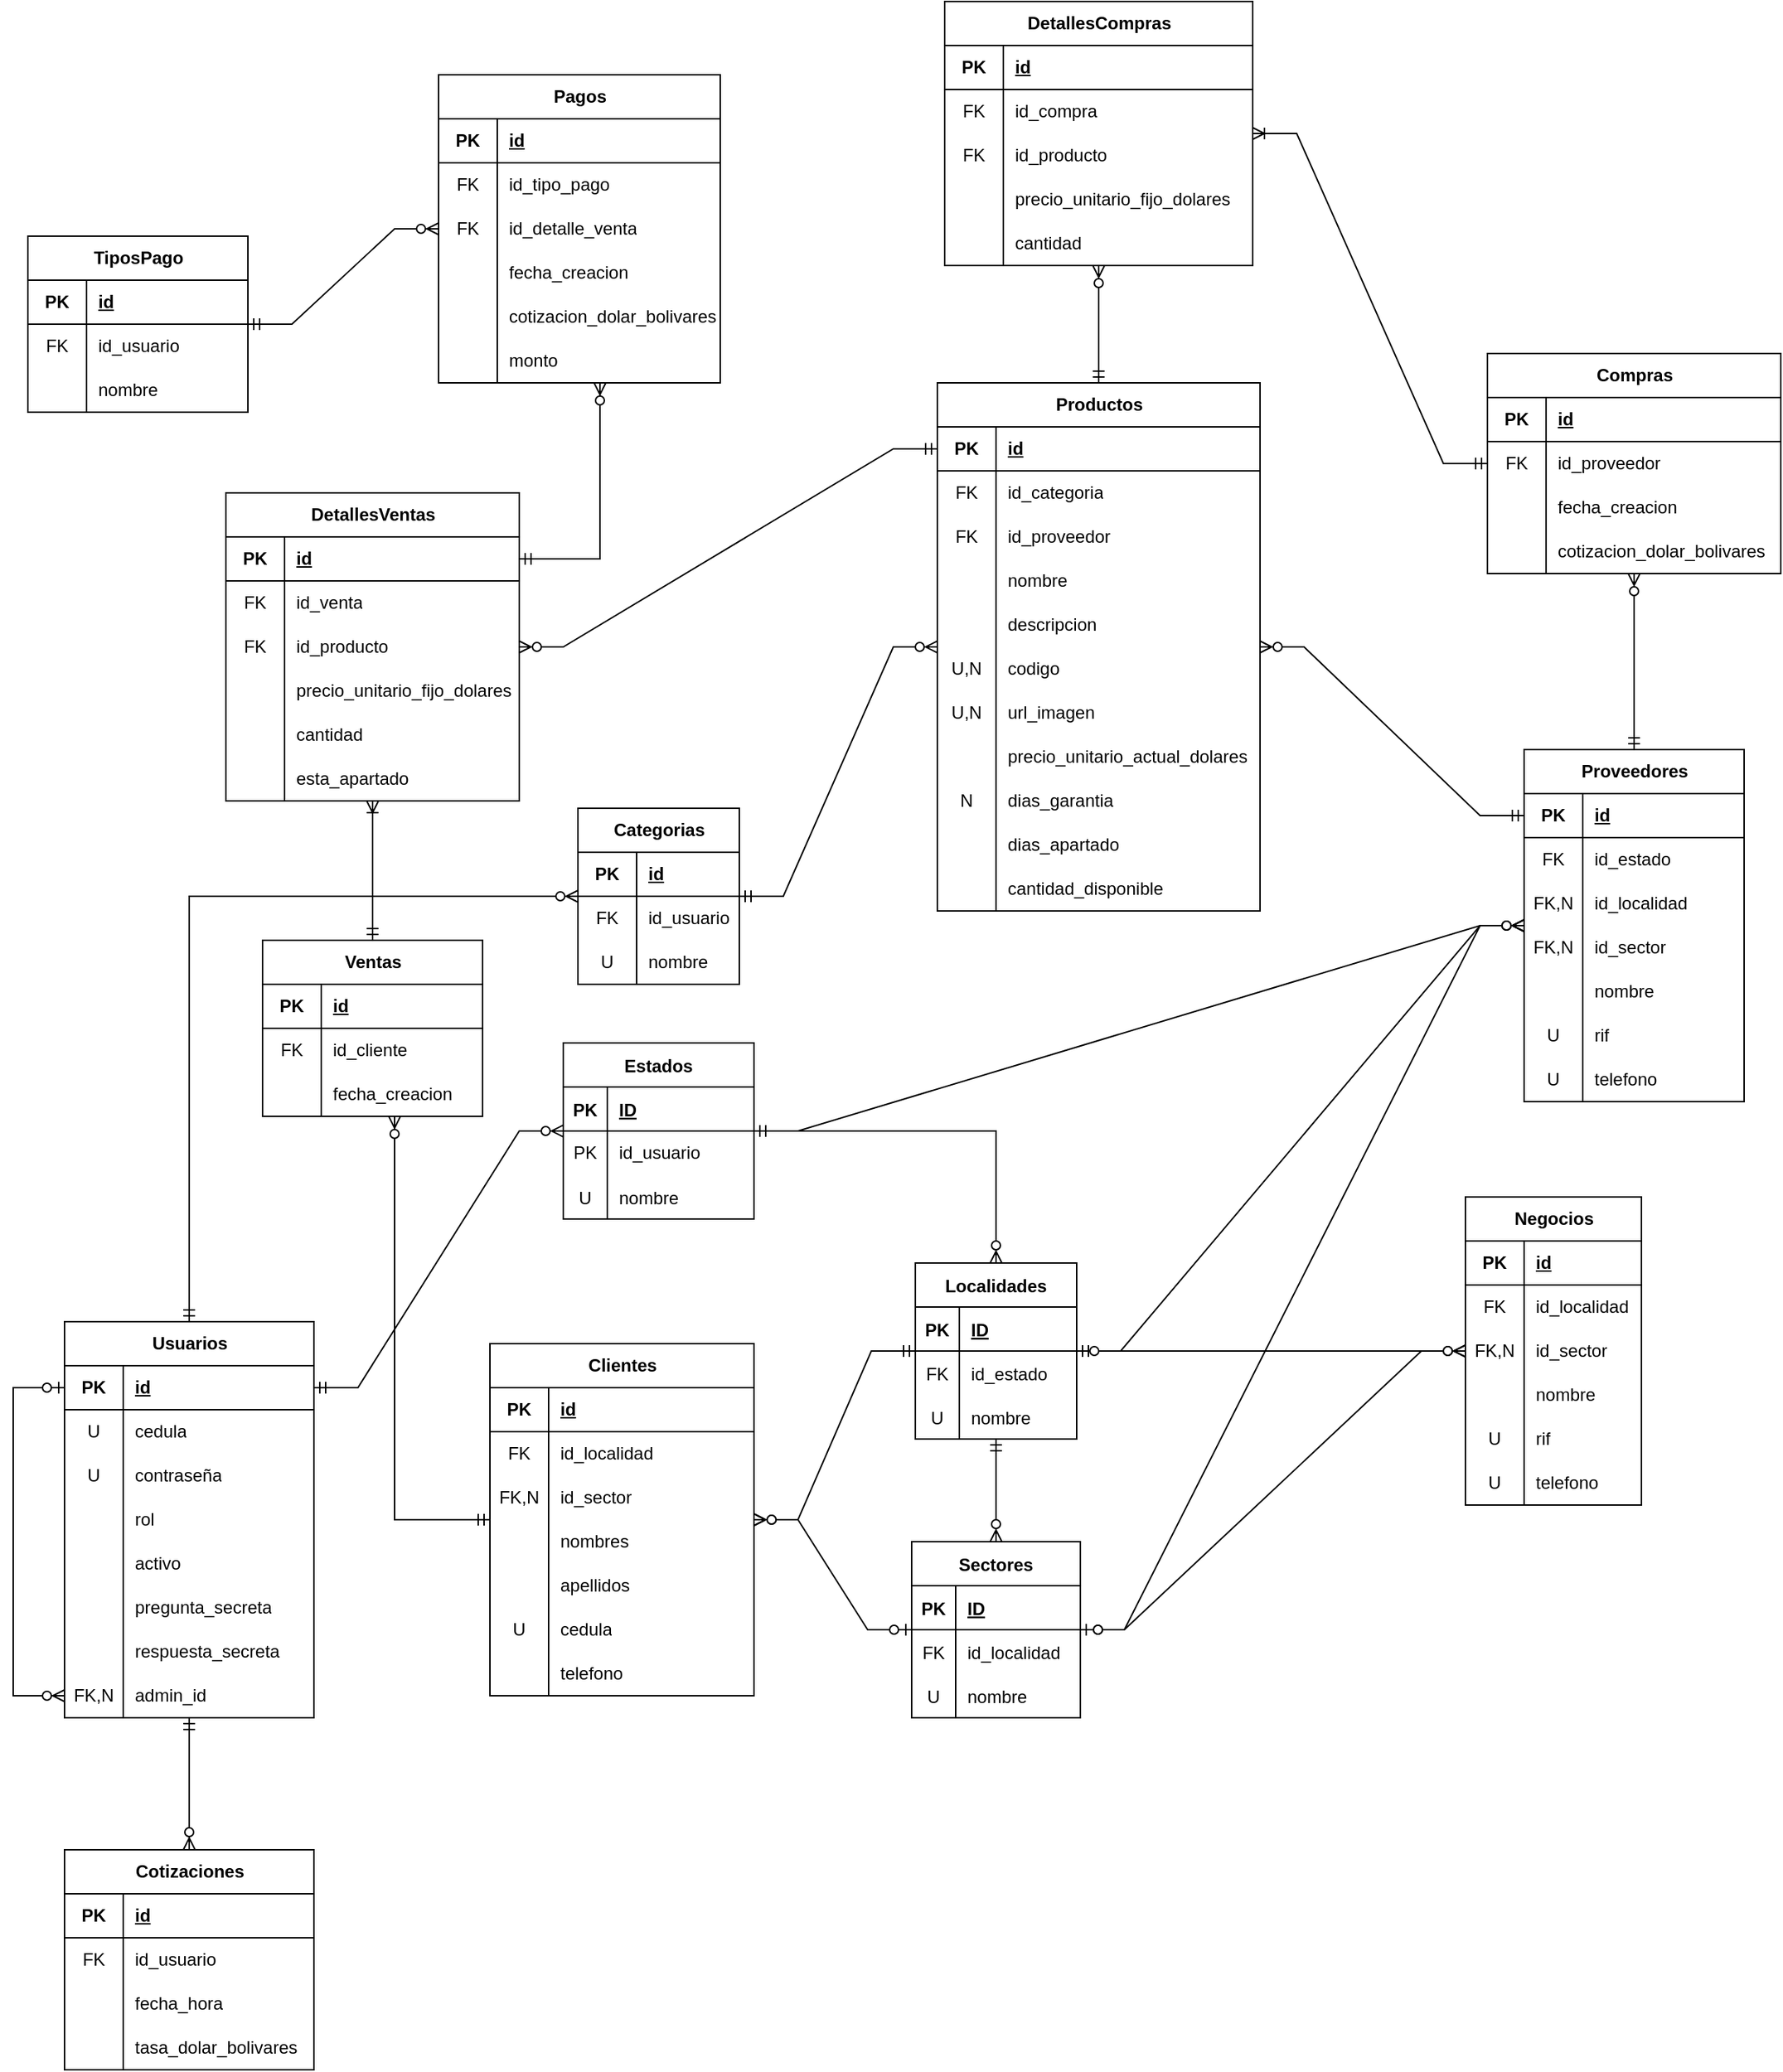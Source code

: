 <mxfile version="20.8.16" type="device"><diagram name="ERD" id="BRiLwdztXJArvuUFh1Ut"><mxGraphModel dx="1793" dy="2632" grid="0" gridSize="10" guides="1" tooltips="1" connect="1" arrows="1" fold="1" page="1" pageScale="1" pageWidth="827" pageHeight="1169" math="0" shadow="0"><root><mxCell id="0"/><mxCell id="1" parent="0"/><mxCell id="PeRNMODVPCPIkMM7sle4-1" value="Usuarios" style="shape=table;startSize=30;container=1;collapsible=1;childLayout=tableLayout;fixedRows=1;rowLines=0;fontStyle=1;align=center;resizeLast=1;html=1;" parent="1" vertex="1"><mxGeometry x="268" y="50" width="170" height="270" as="geometry"/></mxCell><mxCell id="PeRNMODVPCPIkMM7sle4-2" value="" style="shape=tableRow;horizontal=0;startSize=0;swimlaneHead=0;swimlaneBody=0;fillColor=none;collapsible=0;dropTarget=0;points=[[0,0.5],[1,0.5]];portConstraint=eastwest;top=0;left=0;right=0;bottom=1;" parent="PeRNMODVPCPIkMM7sle4-1" vertex="1"><mxGeometry y="30" width="170" height="30" as="geometry"/></mxCell><mxCell id="PeRNMODVPCPIkMM7sle4-3" value="PK" style="shape=partialRectangle;connectable=0;fillColor=none;top=0;left=0;bottom=0;right=0;fontStyle=1;overflow=hidden;whiteSpace=wrap;html=1;" parent="PeRNMODVPCPIkMM7sle4-2" vertex="1"><mxGeometry width="40" height="30" as="geometry"><mxRectangle width="40" height="30" as="alternateBounds"/></mxGeometry></mxCell><mxCell id="PeRNMODVPCPIkMM7sle4-4" value="id" style="shape=partialRectangle;connectable=0;fillColor=none;top=0;left=0;bottom=0;right=0;align=left;spacingLeft=6;fontStyle=5;overflow=hidden;whiteSpace=wrap;html=1;" parent="PeRNMODVPCPIkMM7sle4-2" vertex="1"><mxGeometry x="40" width="130" height="30" as="geometry"><mxRectangle width="130" height="30" as="alternateBounds"/></mxGeometry></mxCell><mxCell id="PeRNMODVPCPIkMM7sle4-5" value="" style="shape=tableRow;horizontal=0;startSize=0;swimlaneHead=0;swimlaneBody=0;fillColor=none;collapsible=0;dropTarget=0;points=[[0,0.5],[1,0.5]];portConstraint=eastwest;top=0;left=0;right=0;bottom=0;" parent="PeRNMODVPCPIkMM7sle4-1" vertex="1"><mxGeometry y="60" width="170" height="30" as="geometry"/></mxCell><mxCell id="PeRNMODVPCPIkMM7sle4-6" value="U" style="shape=partialRectangle;connectable=0;fillColor=none;top=0;left=0;bottom=0;right=0;editable=1;overflow=hidden;whiteSpace=wrap;html=1;" parent="PeRNMODVPCPIkMM7sle4-5" vertex="1"><mxGeometry width="40" height="30" as="geometry"><mxRectangle width="40" height="30" as="alternateBounds"/></mxGeometry></mxCell><mxCell id="PeRNMODVPCPIkMM7sle4-7" value="cedula" style="shape=partialRectangle;connectable=0;fillColor=none;top=0;left=0;bottom=0;right=0;align=left;spacingLeft=6;overflow=hidden;whiteSpace=wrap;html=1;" parent="PeRNMODVPCPIkMM7sle4-5" vertex="1"><mxGeometry x="40" width="130" height="30" as="geometry"><mxRectangle width="130" height="30" as="alternateBounds"/></mxGeometry></mxCell><mxCell id="PeRNMODVPCPIkMM7sle4-8" value="" style="shape=tableRow;horizontal=0;startSize=0;swimlaneHead=0;swimlaneBody=0;fillColor=none;collapsible=0;dropTarget=0;points=[[0,0.5],[1,0.5]];portConstraint=eastwest;top=0;left=0;right=0;bottom=0;" parent="PeRNMODVPCPIkMM7sle4-1" vertex="1"><mxGeometry y="90" width="170" height="30" as="geometry"/></mxCell><mxCell id="PeRNMODVPCPIkMM7sle4-9" value="U" style="shape=partialRectangle;connectable=0;fillColor=none;top=0;left=0;bottom=0;right=0;editable=1;overflow=hidden;whiteSpace=wrap;html=1;" parent="PeRNMODVPCPIkMM7sle4-8" vertex="1"><mxGeometry width="40" height="30" as="geometry"><mxRectangle width="40" height="30" as="alternateBounds"/></mxGeometry></mxCell><mxCell id="PeRNMODVPCPIkMM7sle4-10" value="contraseña" style="shape=partialRectangle;connectable=0;fillColor=none;top=0;left=0;bottom=0;right=0;align=left;spacingLeft=6;overflow=hidden;whiteSpace=wrap;html=1;" parent="PeRNMODVPCPIkMM7sle4-8" vertex="1"><mxGeometry x="40" width="130" height="30" as="geometry"><mxRectangle width="130" height="30" as="alternateBounds"/></mxGeometry></mxCell><mxCell id="PeRNMODVPCPIkMM7sle4-24" value="" style="shape=tableRow;horizontal=0;startSize=0;swimlaneHead=0;swimlaneBody=0;fillColor=none;collapsible=0;dropTarget=0;points=[[0,0.5],[1,0.5]];portConstraint=eastwest;top=0;left=0;right=0;bottom=0;" parent="PeRNMODVPCPIkMM7sle4-1" vertex="1"><mxGeometry y="120" width="170" height="30" as="geometry"/></mxCell><mxCell id="PeRNMODVPCPIkMM7sle4-25" value="" style="shape=partialRectangle;connectable=0;fillColor=none;top=0;left=0;bottom=0;right=0;editable=1;overflow=hidden;whiteSpace=wrap;html=1;" parent="PeRNMODVPCPIkMM7sle4-24" vertex="1"><mxGeometry width="40" height="30" as="geometry"><mxRectangle width="40" height="30" as="alternateBounds"/></mxGeometry></mxCell><mxCell id="PeRNMODVPCPIkMM7sle4-26" value="rol" style="shape=partialRectangle;connectable=0;fillColor=none;top=0;left=0;bottom=0;right=0;align=left;spacingLeft=6;overflow=hidden;whiteSpace=wrap;html=1;" parent="PeRNMODVPCPIkMM7sle4-24" vertex="1"><mxGeometry x="40" width="130" height="30" as="geometry"><mxRectangle width="130" height="30" as="alternateBounds"/></mxGeometry></mxCell><mxCell id="PeRNMODVPCPIkMM7sle4-63" value="" style="shape=tableRow;horizontal=0;startSize=0;swimlaneHead=0;swimlaneBody=0;fillColor=none;collapsible=0;dropTarget=0;points=[[0,0.5],[1,0.5]];portConstraint=eastwest;top=0;left=0;right=0;bottom=0;" parent="PeRNMODVPCPIkMM7sle4-1" vertex="1"><mxGeometry y="150" width="170" height="30" as="geometry"/></mxCell><mxCell id="PeRNMODVPCPIkMM7sle4-64" value="" style="shape=partialRectangle;connectable=0;fillColor=none;top=0;left=0;bottom=0;right=0;editable=1;overflow=hidden;whiteSpace=wrap;html=1;" parent="PeRNMODVPCPIkMM7sle4-63" vertex="1"><mxGeometry width="40" height="30" as="geometry"><mxRectangle width="40" height="30" as="alternateBounds"/></mxGeometry></mxCell><mxCell id="PeRNMODVPCPIkMM7sle4-65" value="activo" style="shape=partialRectangle;connectable=0;fillColor=none;top=0;left=0;bottom=0;right=0;align=left;spacingLeft=6;overflow=hidden;whiteSpace=wrap;html=1;" parent="PeRNMODVPCPIkMM7sle4-63" vertex="1"><mxGeometry x="40" width="130" height="30" as="geometry"><mxRectangle width="130" height="30" as="alternateBounds"/></mxGeometry></mxCell><mxCell id="PeRNMODVPCPIkMM7sle4-66" value="" style="shape=tableRow;horizontal=0;startSize=0;swimlaneHead=0;swimlaneBody=0;fillColor=none;collapsible=0;dropTarget=0;points=[[0,0.5],[1,0.5]];portConstraint=eastwest;top=0;left=0;right=0;bottom=0;" parent="PeRNMODVPCPIkMM7sle4-1" vertex="1"><mxGeometry y="180" width="170" height="30" as="geometry"/></mxCell><mxCell id="PeRNMODVPCPIkMM7sle4-67" value="" style="shape=partialRectangle;connectable=0;fillColor=none;top=0;left=0;bottom=0;right=0;editable=1;overflow=hidden;whiteSpace=wrap;html=1;" parent="PeRNMODVPCPIkMM7sle4-66" vertex="1"><mxGeometry width="40" height="30" as="geometry"><mxRectangle width="40" height="30" as="alternateBounds"/></mxGeometry></mxCell><mxCell id="PeRNMODVPCPIkMM7sle4-68" value="pregunta_secreta" style="shape=partialRectangle;connectable=0;fillColor=none;top=0;left=0;bottom=0;right=0;align=left;spacingLeft=6;overflow=hidden;whiteSpace=wrap;html=1;" parent="PeRNMODVPCPIkMM7sle4-66" vertex="1"><mxGeometry x="40" width="130" height="30" as="geometry"><mxRectangle width="130" height="30" as="alternateBounds"/></mxGeometry></mxCell><mxCell id="PeRNMODVPCPIkMM7sle4-69" value="" style="shape=tableRow;horizontal=0;startSize=0;swimlaneHead=0;swimlaneBody=0;fillColor=none;collapsible=0;dropTarget=0;points=[[0,0.5],[1,0.5]];portConstraint=eastwest;top=0;left=0;right=0;bottom=0;" parent="PeRNMODVPCPIkMM7sle4-1" vertex="1"><mxGeometry y="210" width="170" height="30" as="geometry"/></mxCell><mxCell id="PeRNMODVPCPIkMM7sle4-70" value="" style="shape=partialRectangle;connectable=0;fillColor=none;top=0;left=0;bottom=0;right=0;editable=1;overflow=hidden;whiteSpace=wrap;html=1;" parent="PeRNMODVPCPIkMM7sle4-69" vertex="1"><mxGeometry width="40" height="30" as="geometry"><mxRectangle width="40" height="30" as="alternateBounds"/></mxGeometry></mxCell><mxCell id="PeRNMODVPCPIkMM7sle4-71" value="respuesta_secreta" style="shape=partialRectangle;connectable=0;fillColor=none;top=0;left=0;bottom=0;right=0;align=left;spacingLeft=6;overflow=hidden;whiteSpace=wrap;html=1;" parent="PeRNMODVPCPIkMM7sle4-69" vertex="1"><mxGeometry x="40" width="130" height="30" as="geometry"><mxRectangle width="130" height="30" as="alternateBounds"/></mxGeometry></mxCell><mxCell id="PeRNMODVPCPIkMM7sle4-72" value="" style="shape=tableRow;horizontal=0;startSize=0;swimlaneHead=0;swimlaneBody=0;fillColor=none;collapsible=0;dropTarget=0;points=[[0,0.5],[1,0.5]];portConstraint=eastwest;top=0;left=0;right=0;bottom=0;" parent="PeRNMODVPCPIkMM7sle4-1" vertex="1"><mxGeometry y="240" width="170" height="30" as="geometry"/></mxCell><mxCell id="PeRNMODVPCPIkMM7sle4-73" value="FK,N" style="shape=partialRectangle;connectable=0;fillColor=none;top=0;left=0;bottom=0;right=0;editable=1;overflow=hidden;whiteSpace=wrap;html=1;" parent="PeRNMODVPCPIkMM7sle4-72" vertex="1"><mxGeometry width="40" height="30" as="geometry"><mxRectangle width="40" height="30" as="alternateBounds"/></mxGeometry></mxCell><mxCell id="PeRNMODVPCPIkMM7sle4-74" value="admin_id" style="shape=partialRectangle;connectable=0;fillColor=none;top=0;left=0;bottom=0;right=0;align=left;spacingLeft=6;overflow=hidden;whiteSpace=wrap;html=1;" parent="PeRNMODVPCPIkMM7sle4-72" vertex="1"><mxGeometry x="40" width="130" height="30" as="geometry"><mxRectangle width="130" height="30" as="alternateBounds"/></mxGeometry></mxCell><mxCell id="qt07oIae6Q7Z7L00bDat-2" value="" style="fontSize=12;html=1;endArrow=ERzeroToMany;startArrow=ERzeroToOne;rounded=0;edgeStyle=elbowEdgeStyle;" edge="1" parent="PeRNMODVPCPIkMM7sle4-1" source="PeRNMODVPCPIkMM7sle4-2" target="PeRNMODVPCPIkMM7sle4-72"><mxGeometry width="100" height="100" relative="1" as="geometry"><mxPoint x="-45" y="130" as="sourcePoint"/><mxPoint x="55" y="30" as="targetPoint"/><Array as="points"><mxPoint x="-35" y="160"/></Array></mxGeometry></mxCell><mxCell id="PeRNMODVPCPIkMM7sle4-27" value="Clientes" style="shape=table;startSize=30;container=1;collapsible=1;childLayout=tableLayout;fixedRows=1;rowLines=0;fontStyle=1;align=center;resizeLast=1;html=1;" parent="1" vertex="1"><mxGeometry x="558" y="65" width="180" height="240" as="geometry"/></mxCell><mxCell id="PeRNMODVPCPIkMM7sle4-28" value="" style="shape=tableRow;horizontal=0;startSize=0;swimlaneHead=0;swimlaneBody=0;fillColor=none;collapsible=0;dropTarget=0;points=[[0,0.5],[1,0.5]];portConstraint=eastwest;top=0;left=0;right=0;bottom=1;" parent="PeRNMODVPCPIkMM7sle4-27" vertex="1"><mxGeometry y="30" width="180" height="30" as="geometry"/></mxCell><mxCell id="PeRNMODVPCPIkMM7sle4-29" value="PK" style="shape=partialRectangle;connectable=0;fillColor=none;top=0;left=0;bottom=0;right=0;fontStyle=1;overflow=hidden;whiteSpace=wrap;html=1;" parent="PeRNMODVPCPIkMM7sle4-28" vertex="1"><mxGeometry width="40" height="30" as="geometry"><mxRectangle width="40" height="30" as="alternateBounds"/></mxGeometry></mxCell><mxCell id="PeRNMODVPCPIkMM7sle4-30" value="id" style="shape=partialRectangle;connectable=0;fillColor=none;top=0;left=0;bottom=0;right=0;align=left;spacingLeft=6;fontStyle=5;overflow=hidden;whiteSpace=wrap;html=1;" parent="PeRNMODVPCPIkMM7sle4-28" vertex="1"><mxGeometry x="40" width="140" height="30" as="geometry"><mxRectangle width="140" height="30" as="alternateBounds"/></mxGeometry></mxCell><mxCell id="PeRNMODVPCPIkMM7sle4-52" value="" style="shape=tableRow;horizontal=0;startSize=0;swimlaneHead=0;swimlaneBody=0;fillColor=none;collapsible=0;dropTarget=0;points=[[0,0.5],[1,0.5]];portConstraint=eastwest;top=0;left=0;right=0;bottom=0;" parent="PeRNMODVPCPIkMM7sle4-27" vertex="1"><mxGeometry y="60" width="180" height="30" as="geometry"/></mxCell><mxCell id="PeRNMODVPCPIkMM7sle4-53" value="FK" style="shape=partialRectangle;connectable=0;fillColor=none;top=0;left=0;bottom=0;right=0;editable=1;overflow=hidden;whiteSpace=wrap;html=1;" parent="PeRNMODVPCPIkMM7sle4-52" vertex="1"><mxGeometry width="40" height="30" as="geometry"><mxRectangle width="40" height="30" as="alternateBounds"/></mxGeometry></mxCell><mxCell id="PeRNMODVPCPIkMM7sle4-54" value="id_localidad" style="shape=partialRectangle;connectable=0;fillColor=none;top=0;left=0;bottom=0;right=0;align=left;spacingLeft=6;overflow=hidden;whiteSpace=wrap;html=1;" parent="PeRNMODVPCPIkMM7sle4-52" vertex="1"><mxGeometry x="40" width="140" height="30" as="geometry"><mxRectangle width="140" height="30" as="alternateBounds"/></mxGeometry></mxCell><mxCell id="PeRNMODVPCPIkMM7sle4-55" value="" style="shape=tableRow;horizontal=0;startSize=0;swimlaneHead=0;swimlaneBody=0;fillColor=none;collapsible=0;dropTarget=0;points=[[0,0.5],[1,0.5]];portConstraint=eastwest;top=0;left=0;right=0;bottom=0;" parent="PeRNMODVPCPIkMM7sle4-27" vertex="1"><mxGeometry y="90" width="180" height="30" as="geometry"/></mxCell><mxCell id="PeRNMODVPCPIkMM7sle4-56" value="FK,N" style="shape=partialRectangle;connectable=0;fillColor=none;top=0;left=0;bottom=0;right=0;editable=1;overflow=hidden;whiteSpace=wrap;html=1;" parent="PeRNMODVPCPIkMM7sle4-55" vertex="1"><mxGeometry width="40" height="30" as="geometry"><mxRectangle width="40" height="30" as="alternateBounds"/></mxGeometry></mxCell><mxCell id="PeRNMODVPCPIkMM7sle4-57" value="id_sector" style="shape=partialRectangle;connectable=0;fillColor=none;top=0;left=0;bottom=0;right=0;align=left;spacingLeft=6;overflow=hidden;whiteSpace=wrap;html=1;" parent="PeRNMODVPCPIkMM7sle4-55" vertex="1"><mxGeometry x="40" width="140" height="30" as="geometry"><mxRectangle width="140" height="30" as="alternateBounds"/></mxGeometry></mxCell><mxCell id="PeRNMODVPCPIkMM7sle4-31" value="" style="shape=tableRow;horizontal=0;startSize=0;swimlaneHead=0;swimlaneBody=0;fillColor=none;collapsible=0;dropTarget=0;points=[[0,0.5],[1,0.5]];portConstraint=eastwest;top=0;left=0;right=0;bottom=0;" parent="PeRNMODVPCPIkMM7sle4-27" vertex="1"><mxGeometry y="120" width="180" height="30" as="geometry"/></mxCell><mxCell id="PeRNMODVPCPIkMM7sle4-32" value="" style="shape=partialRectangle;connectable=0;fillColor=none;top=0;left=0;bottom=0;right=0;editable=1;overflow=hidden;whiteSpace=wrap;html=1;" parent="PeRNMODVPCPIkMM7sle4-31" vertex="1"><mxGeometry width="40" height="30" as="geometry"><mxRectangle width="40" height="30" as="alternateBounds"/></mxGeometry></mxCell><mxCell id="PeRNMODVPCPIkMM7sle4-33" value="nombres" style="shape=partialRectangle;connectable=0;fillColor=none;top=0;left=0;bottom=0;right=0;align=left;spacingLeft=6;overflow=hidden;whiteSpace=wrap;html=1;" parent="PeRNMODVPCPIkMM7sle4-31" vertex="1"><mxGeometry x="40" width="140" height="30" as="geometry"><mxRectangle width="140" height="30" as="alternateBounds"/></mxGeometry></mxCell><mxCell id="PeRNMODVPCPIkMM7sle4-34" value="" style="shape=tableRow;horizontal=0;startSize=0;swimlaneHead=0;swimlaneBody=0;fillColor=none;collapsible=0;dropTarget=0;points=[[0,0.5],[1,0.5]];portConstraint=eastwest;top=0;left=0;right=0;bottom=0;" parent="PeRNMODVPCPIkMM7sle4-27" vertex="1"><mxGeometry y="150" width="180" height="30" as="geometry"/></mxCell><mxCell id="PeRNMODVPCPIkMM7sle4-35" value="" style="shape=partialRectangle;connectable=0;fillColor=none;top=0;left=0;bottom=0;right=0;editable=1;overflow=hidden;whiteSpace=wrap;html=1;" parent="PeRNMODVPCPIkMM7sle4-34" vertex="1"><mxGeometry width="40" height="30" as="geometry"><mxRectangle width="40" height="30" as="alternateBounds"/></mxGeometry></mxCell><mxCell id="PeRNMODVPCPIkMM7sle4-36" value="apellidos" style="shape=partialRectangle;connectable=0;fillColor=none;top=0;left=0;bottom=0;right=0;align=left;spacingLeft=6;overflow=hidden;whiteSpace=wrap;html=1;" parent="PeRNMODVPCPIkMM7sle4-34" vertex="1"><mxGeometry x="40" width="140" height="30" as="geometry"><mxRectangle width="140" height="30" as="alternateBounds"/></mxGeometry></mxCell><mxCell id="PeRNMODVPCPIkMM7sle4-37" value="" style="shape=tableRow;horizontal=0;startSize=0;swimlaneHead=0;swimlaneBody=0;fillColor=none;collapsible=0;dropTarget=0;points=[[0,0.5],[1,0.5]];portConstraint=eastwest;top=0;left=0;right=0;bottom=0;" parent="PeRNMODVPCPIkMM7sle4-27" vertex="1"><mxGeometry y="180" width="180" height="30" as="geometry"/></mxCell><mxCell id="PeRNMODVPCPIkMM7sle4-38" value="U" style="shape=partialRectangle;connectable=0;fillColor=none;top=0;left=0;bottom=0;right=0;editable=1;overflow=hidden;whiteSpace=wrap;html=1;" parent="PeRNMODVPCPIkMM7sle4-37" vertex="1"><mxGeometry width="40" height="30" as="geometry"><mxRectangle width="40" height="30" as="alternateBounds"/></mxGeometry></mxCell><mxCell id="PeRNMODVPCPIkMM7sle4-39" value="cedula" style="shape=partialRectangle;connectable=0;fillColor=none;top=0;left=0;bottom=0;right=0;align=left;spacingLeft=6;overflow=hidden;whiteSpace=wrap;html=1;" parent="PeRNMODVPCPIkMM7sle4-37" vertex="1"><mxGeometry x="40" width="140" height="30" as="geometry"><mxRectangle width="140" height="30" as="alternateBounds"/></mxGeometry></mxCell><mxCell id="PeRNMODVPCPIkMM7sle4-40" value="" style="shape=tableRow;horizontal=0;startSize=0;swimlaneHead=0;swimlaneBody=0;fillColor=none;collapsible=0;dropTarget=0;points=[[0,0.5],[1,0.5]];portConstraint=eastwest;top=0;left=0;right=0;bottom=0;" parent="PeRNMODVPCPIkMM7sle4-27" vertex="1"><mxGeometry y="210" width="180" height="30" as="geometry"/></mxCell><mxCell id="PeRNMODVPCPIkMM7sle4-41" value="" style="shape=partialRectangle;connectable=0;fillColor=none;top=0;left=0;bottom=0;right=0;editable=1;overflow=hidden;whiteSpace=wrap;html=1;" parent="PeRNMODVPCPIkMM7sle4-40" vertex="1"><mxGeometry width="40" height="30" as="geometry"><mxRectangle width="40" height="30" as="alternateBounds"/></mxGeometry></mxCell><mxCell id="PeRNMODVPCPIkMM7sle4-42" value="telefono" style="shape=partialRectangle;connectable=0;fillColor=none;top=0;left=0;bottom=0;right=0;align=left;spacingLeft=6;overflow=hidden;whiteSpace=wrap;html=1;" parent="PeRNMODVPCPIkMM7sle4-40" vertex="1"><mxGeometry x="40" width="140" height="30" as="geometry"><mxRectangle width="140" height="30" as="alternateBounds"/></mxGeometry></mxCell><mxCell id="uCdSIYqcb21Cv6pojrBF-14" value="Estados" style="shape=table;startSize=30;container=1;collapsible=1;childLayout=tableLayout;fixedRows=1;rowLines=0;fontStyle=1;align=center;resizeLast=1;" parent="1" vertex="1"><mxGeometry x="608" y="-140" width="130" height="120" as="geometry"/></mxCell><mxCell id="uCdSIYqcb21Cv6pojrBF-15" value="" style="shape=tableRow;horizontal=0;startSize=0;swimlaneHead=0;swimlaneBody=0;fillColor=none;collapsible=0;dropTarget=0;points=[[0,0.5],[1,0.5]];portConstraint=eastwest;top=0;left=0;right=0;bottom=1;" parent="uCdSIYqcb21Cv6pojrBF-14" vertex="1"><mxGeometry y="30" width="130" height="30" as="geometry"/></mxCell><mxCell id="uCdSIYqcb21Cv6pojrBF-16" value="PK" style="shape=partialRectangle;connectable=0;fillColor=none;top=0;left=0;bottom=0;right=0;fontStyle=1;overflow=hidden;" parent="uCdSIYqcb21Cv6pojrBF-15" vertex="1"><mxGeometry width="30" height="30" as="geometry"><mxRectangle width="30" height="30" as="alternateBounds"/></mxGeometry></mxCell><mxCell id="uCdSIYqcb21Cv6pojrBF-17" value="ID" style="shape=partialRectangle;connectable=0;fillColor=none;top=0;left=0;bottom=0;right=0;align=left;spacingLeft=6;fontStyle=5;overflow=hidden;" parent="uCdSIYqcb21Cv6pojrBF-15" vertex="1"><mxGeometry x="30" width="100" height="30" as="geometry"><mxRectangle width="100" height="30" as="alternateBounds"/></mxGeometry></mxCell><mxCell id="7Dfp2oAcMnjeS8blXKSu-383" value="" style="shape=tableRow;horizontal=0;startSize=0;swimlaneHead=0;swimlaneBody=0;fillColor=none;collapsible=0;dropTarget=0;points=[[0,0.5],[1,0.5]];portConstraint=eastwest;top=0;left=0;right=0;bottom=0;" parent="uCdSIYqcb21Cv6pojrBF-14" vertex="1"><mxGeometry y="60" width="130" height="30" as="geometry"/></mxCell><mxCell id="7Dfp2oAcMnjeS8blXKSu-384" value="PK" style="shape=partialRectangle;connectable=0;fillColor=none;top=0;left=0;bottom=0;right=0;editable=1;overflow=hidden;whiteSpace=wrap;html=1;" parent="7Dfp2oAcMnjeS8blXKSu-383" vertex="1"><mxGeometry width="30" height="30" as="geometry"><mxRectangle width="30" height="30" as="alternateBounds"/></mxGeometry></mxCell><mxCell id="7Dfp2oAcMnjeS8blXKSu-385" value="id_usuario" style="shape=partialRectangle;connectable=0;fillColor=none;top=0;left=0;bottom=0;right=0;align=left;spacingLeft=6;overflow=hidden;whiteSpace=wrap;html=1;" parent="7Dfp2oAcMnjeS8blXKSu-383" vertex="1"><mxGeometry x="30" width="100" height="30" as="geometry"><mxRectangle width="100" height="30" as="alternateBounds"/></mxGeometry></mxCell><mxCell id="uCdSIYqcb21Cv6pojrBF-18" value="" style="shape=tableRow;horizontal=0;startSize=0;swimlaneHead=0;swimlaneBody=0;fillColor=none;collapsible=0;dropTarget=0;points=[[0,0.5],[1,0.5]];portConstraint=eastwest;top=0;left=0;right=0;bottom=0;" parent="uCdSIYqcb21Cv6pojrBF-14" vertex="1"><mxGeometry y="90" width="130" height="30" as="geometry"/></mxCell><mxCell id="uCdSIYqcb21Cv6pojrBF-19" value="U" style="shape=partialRectangle;connectable=0;fillColor=none;top=0;left=0;bottom=0;right=0;editable=1;overflow=hidden;" parent="uCdSIYqcb21Cv6pojrBF-18" vertex="1"><mxGeometry width="30" height="30" as="geometry"><mxRectangle width="30" height="30" as="alternateBounds"/></mxGeometry></mxCell><mxCell id="uCdSIYqcb21Cv6pojrBF-20" value="nombre" style="shape=partialRectangle;connectable=0;fillColor=none;top=0;left=0;bottom=0;right=0;align=left;spacingLeft=6;overflow=hidden;" parent="uCdSIYqcb21Cv6pojrBF-18" vertex="1"><mxGeometry x="30" width="100" height="30" as="geometry"><mxRectangle width="100" height="30" as="alternateBounds"/></mxGeometry></mxCell><mxCell id="uCdSIYqcb21Cv6pojrBF-27" value="Localidades" style="shape=table;startSize=30;container=1;collapsible=1;childLayout=tableLayout;fixedRows=1;rowLines=0;fontStyle=1;align=center;resizeLast=1;" parent="1" vertex="1"><mxGeometry x="848" y="10" width="110" height="120" as="geometry"/></mxCell><mxCell id="uCdSIYqcb21Cv6pojrBF-28" value="" style="shape=tableRow;horizontal=0;startSize=0;swimlaneHead=0;swimlaneBody=0;fillColor=none;collapsible=0;dropTarget=0;points=[[0,0.5],[1,0.5]];portConstraint=eastwest;top=0;left=0;right=0;bottom=1;" parent="uCdSIYqcb21Cv6pojrBF-27" vertex="1"><mxGeometry y="30" width="110" height="30" as="geometry"/></mxCell><mxCell id="uCdSIYqcb21Cv6pojrBF-29" value="PK" style="shape=partialRectangle;connectable=0;fillColor=none;top=0;left=0;bottom=0;right=0;fontStyle=1;overflow=hidden;" parent="uCdSIYqcb21Cv6pojrBF-28" vertex="1"><mxGeometry width="30" height="30" as="geometry"><mxRectangle width="30" height="30" as="alternateBounds"/></mxGeometry></mxCell><mxCell id="uCdSIYqcb21Cv6pojrBF-30" value="ID" style="shape=partialRectangle;connectable=0;fillColor=none;top=0;left=0;bottom=0;right=0;align=left;spacingLeft=6;fontStyle=5;overflow=hidden;" parent="uCdSIYqcb21Cv6pojrBF-28" vertex="1"><mxGeometry x="30" width="80" height="30" as="geometry"><mxRectangle width="80" height="30" as="alternateBounds"/></mxGeometry></mxCell><mxCell id="uCdSIYqcb21Cv6pojrBF-34" value="" style="shape=tableRow;horizontal=0;startSize=0;swimlaneHead=0;swimlaneBody=0;fillColor=none;collapsible=0;dropTarget=0;points=[[0,0.5],[1,0.5]];portConstraint=eastwest;top=0;left=0;right=0;bottom=0;" parent="uCdSIYqcb21Cv6pojrBF-27" vertex="1"><mxGeometry y="60" width="110" height="30" as="geometry"/></mxCell><mxCell id="uCdSIYqcb21Cv6pojrBF-35" value="FK" style="shape=partialRectangle;connectable=0;fillColor=none;top=0;left=0;bottom=0;right=0;editable=1;overflow=hidden;" parent="uCdSIYqcb21Cv6pojrBF-34" vertex="1"><mxGeometry width="30" height="30" as="geometry"><mxRectangle width="30" height="30" as="alternateBounds"/></mxGeometry></mxCell><mxCell id="uCdSIYqcb21Cv6pojrBF-36" value="id_estado" style="shape=partialRectangle;connectable=0;fillColor=none;top=0;left=0;bottom=0;right=0;align=left;spacingLeft=6;overflow=hidden;" parent="uCdSIYqcb21Cv6pojrBF-34" vertex="1"><mxGeometry x="30" width="80" height="30" as="geometry"><mxRectangle width="80" height="30" as="alternateBounds"/></mxGeometry></mxCell><mxCell id="uCdSIYqcb21Cv6pojrBF-31" value="" style="shape=tableRow;horizontal=0;startSize=0;swimlaneHead=0;swimlaneBody=0;fillColor=none;collapsible=0;dropTarget=0;points=[[0,0.5],[1,0.5]];portConstraint=eastwest;top=0;left=0;right=0;bottom=0;" parent="uCdSIYqcb21Cv6pojrBF-27" vertex="1"><mxGeometry y="90" width="110" height="30" as="geometry"/></mxCell><mxCell id="uCdSIYqcb21Cv6pojrBF-32" value="U" style="shape=partialRectangle;connectable=0;fillColor=none;top=0;left=0;bottom=0;right=0;editable=1;overflow=hidden;" parent="uCdSIYqcb21Cv6pojrBF-31" vertex="1"><mxGeometry width="30" height="30" as="geometry"><mxRectangle width="30" height="30" as="alternateBounds"/></mxGeometry></mxCell><mxCell id="uCdSIYqcb21Cv6pojrBF-33" value="nombre" style="shape=partialRectangle;connectable=0;fillColor=none;top=0;left=0;bottom=0;right=0;align=left;spacingLeft=6;overflow=hidden;" parent="uCdSIYqcb21Cv6pojrBF-31" vertex="1"><mxGeometry x="30" width="80" height="30" as="geometry"><mxRectangle width="80" height="30" as="alternateBounds"/></mxGeometry></mxCell><mxCell id="uCdSIYqcb21Cv6pojrBF-51" value="Sectores" style="shape=table;startSize=30;container=1;collapsible=1;childLayout=tableLayout;fixedRows=1;rowLines=0;fontStyle=1;align=center;resizeLast=1;" parent="1" vertex="1"><mxGeometry x="845.5" y="200" width="115" height="120" as="geometry"/></mxCell><mxCell id="uCdSIYqcb21Cv6pojrBF-52" value="" style="shape=tableRow;horizontal=0;startSize=0;swimlaneHead=0;swimlaneBody=0;fillColor=none;collapsible=0;dropTarget=0;points=[[0,0.5],[1,0.5]];portConstraint=eastwest;top=0;left=0;right=0;bottom=1;" parent="uCdSIYqcb21Cv6pojrBF-51" vertex="1"><mxGeometry y="30" width="115" height="30" as="geometry"/></mxCell><mxCell id="uCdSIYqcb21Cv6pojrBF-53" value="PK" style="shape=partialRectangle;connectable=0;fillColor=none;top=0;left=0;bottom=0;right=0;fontStyle=1;overflow=hidden;" parent="uCdSIYqcb21Cv6pojrBF-52" vertex="1"><mxGeometry width="30" height="30" as="geometry"><mxRectangle width="30" height="30" as="alternateBounds"/></mxGeometry></mxCell><mxCell id="uCdSIYqcb21Cv6pojrBF-54" value="ID" style="shape=partialRectangle;connectable=0;fillColor=none;top=0;left=0;bottom=0;right=0;align=left;spacingLeft=6;fontStyle=5;overflow=hidden;" parent="uCdSIYqcb21Cv6pojrBF-52" vertex="1"><mxGeometry x="30" width="85" height="30" as="geometry"><mxRectangle width="85" height="30" as="alternateBounds"/></mxGeometry></mxCell><mxCell id="uCdSIYqcb21Cv6pojrBF-58" value="" style="shape=tableRow;horizontal=0;startSize=0;swimlaneHead=0;swimlaneBody=0;fillColor=none;collapsible=0;dropTarget=0;points=[[0,0.5],[1,0.5]];portConstraint=eastwest;top=0;left=0;right=0;bottom=0;" parent="uCdSIYqcb21Cv6pojrBF-51" vertex="1"><mxGeometry y="60" width="115" height="30" as="geometry"/></mxCell><mxCell id="uCdSIYqcb21Cv6pojrBF-59" value="FK" style="shape=partialRectangle;connectable=0;fillColor=none;top=0;left=0;bottom=0;right=0;editable=1;overflow=hidden;" parent="uCdSIYqcb21Cv6pojrBF-58" vertex="1"><mxGeometry width="30" height="30" as="geometry"><mxRectangle width="30" height="30" as="alternateBounds"/></mxGeometry></mxCell><mxCell id="uCdSIYqcb21Cv6pojrBF-60" value="id_localidad" style="shape=partialRectangle;connectable=0;fillColor=none;top=0;left=0;bottom=0;right=0;align=left;spacingLeft=6;overflow=hidden;" parent="uCdSIYqcb21Cv6pojrBF-58" vertex="1"><mxGeometry x="30" width="85" height="30" as="geometry"><mxRectangle width="85" height="30" as="alternateBounds"/></mxGeometry></mxCell><mxCell id="uCdSIYqcb21Cv6pojrBF-55" value="" style="shape=tableRow;horizontal=0;startSize=0;swimlaneHead=0;swimlaneBody=0;fillColor=none;collapsible=0;dropTarget=0;points=[[0,0.5],[1,0.5]];portConstraint=eastwest;top=0;left=0;right=0;bottom=0;" parent="uCdSIYqcb21Cv6pojrBF-51" vertex="1"><mxGeometry y="90" width="115" height="30" as="geometry"/></mxCell><mxCell id="uCdSIYqcb21Cv6pojrBF-56" value="U" style="shape=partialRectangle;connectable=0;fillColor=none;top=0;left=0;bottom=0;right=0;editable=1;overflow=hidden;" parent="uCdSIYqcb21Cv6pojrBF-55" vertex="1"><mxGeometry width="30" height="30" as="geometry"><mxRectangle width="30" height="30" as="alternateBounds"/></mxGeometry></mxCell><mxCell id="uCdSIYqcb21Cv6pojrBF-57" value="nombre" style="shape=partialRectangle;connectable=0;fillColor=none;top=0;left=0;bottom=0;right=0;align=left;spacingLeft=6;overflow=hidden;" parent="uCdSIYqcb21Cv6pojrBF-55" vertex="1"><mxGeometry x="30" width="85" height="30" as="geometry"><mxRectangle width="85" height="30" as="alternateBounds"/></mxGeometry></mxCell><mxCell id="7Dfp2oAcMnjeS8blXKSu-1" value="Productos" style="shape=table;startSize=30;container=1;collapsible=1;childLayout=tableLayout;fixedRows=1;rowLines=0;fontStyle=1;align=center;resizeLast=1;html=1;" parent="1" vertex="1"><mxGeometry x="863" y="-590" width="220" height="360" as="geometry"/></mxCell><mxCell id="7Dfp2oAcMnjeS8blXKSu-2" value="" style="shape=tableRow;horizontal=0;startSize=0;swimlaneHead=0;swimlaneBody=0;fillColor=none;collapsible=0;dropTarget=0;points=[[0,0.5],[1,0.5]];portConstraint=eastwest;top=0;left=0;right=0;bottom=1;" parent="7Dfp2oAcMnjeS8blXKSu-1" vertex="1"><mxGeometry y="30" width="220" height="30" as="geometry"/></mxCell><mxCell id="7Dfp2oAcMnjeS8blXKSu-3" value="PK" style="shape=partialRectangle;connectable=0;fillColor=none;top=0;left=0;bottom=0;right=0;fontStyle=1;overflow=hidden;whiteSpace=wrap;html=1;" parent="7Dfp2oAcMnjeS8blXKSu-2" vertex="1"><mxGeometry width="40" height="30" as="geometry"><mxRectangle width="40" height="30" as="alternateBounds"/></mxGeometry></mxCell><mxCell id="7Dfp2oAcMnjeS8blXKSu-4" value="id" style="shape=partialRectangle;connectable=0;fillColor=none;top=0;left=0;bottom=0;right=0;align=left;spacingLeft=6;fontStyle=5;overflow=hidden;whiteSpace=wrap;html=1;" parent="7Dfp2oAcMnjeS8blXKSu-2" vertex="1"><mxGeometry x="40" width="180" height="30" as="geometry"><mxRectangle width="180" height="30" as="alternateBounds"/></mxGeometry></mxCell><mxCell id="7Dfp2oAcMnjeS8blXKSu-40" value="" style="shape=tableRow;horizontal=0;startSize=0;swimlaneHead=0;swimlaneBody=0;fillColor=none;collapsible=0;dropTarget=0;points=[[0,0.5],[1,0.5]];portConstraint=eastwest;top=0;left=0;right=0;bottom=0;" parent="7Dfp2oAcMnjeS8blXKSu-1" vertex="1"><mxGeometry y="60" width="220" height="30" as="geometry"/></mxCell><mxCell id="7Dfp2oAcMnjeS8blXKSu-41" value="FK" style="shape=partialRectangle;connectable=0;fillColor=none;top=0;left=0;bottom=0;right=0;editable=1;overflow=hidden;whiteSpace=wrap;html=1;" parent="7Dfp2oAcMnjeS8blXKSu-40" vertex="1"><mxGeometry width="40" height="30" as="geometry"><mxRectangle width="40" height="30" as="alternateBounds"/></mxGeometry></mxCell><mxCell id="7Dfp2oAcMnjeS8blXKSu-42" value="id_categoria" style="shape=partialRectangle;connectable=0;fillColor=none;top=0;left=0;bottom=0;right=0;align=left;spacingLeft=6;overflow=hidden;whiteSpace=wrap;html=1;" parent="7Dfp2oAcMnjeS8blXKSu-40" vertex="1"><mxGeometry x="40" width="180" height="30" as="geometry"><mxRectangle width="180" height="30" as="alternateBounds"/></mxGeometry></mxCell><mxCell id="7Dfp2oAcMnjeS8blXKSu-117" value="" style="shape=tableRow;horizontal=0;startSize=0;swimlaneHead=0;swimlaneBody=0;fillColor=none;collapsible=0;dropTarget=0;points=[[0,0.5],[1,0.5]];portConstraint=eastwest;top=0;left=0;right=0;bottom=0;" parent="7Dfp2oAcMnjeS8blXKSu-1" vertex="1"><mxGeometry y="90" width="220" height="30" as="geometry"/></mxCell><mxCell id="7Dfp2oAcMnjeS8blXKSu-118" value="FK" style="shape=partialRectangle;connectable=0;fillColor=none;top=0;left=0;bottom=0;right=0;editable=1;overflow=hidden;whiteSpace=wrap;html=1;" parent="7Dfp2oAcMnjeS8blXKSu-117" vertex="1"><mxGeometry width="40" height="30" as="geometry"><mxRectangle width="40" height="30" as="alternateBounds"/></mxGeometry></mxCell><mxCell id="7Dfp2oAcMnjeS8blXKSu-119" value="id_proveedor" style="shape=partialRectangle;connectable=0;fillColor=none;top=0;left=0;bottom=0;right=0;align=left;spacingLeft=6;overflow=hidden;whiteSpace=wrap;html=1;" parent="7Dfp2oAcMnjeS8blXKSu-117" vertex="1"><mxGeometry x="40" width="180" height="30" as="geometry"><mxRectangle width="180" height="30" as="alternateBounds"/></mxGeometry></mxCell><mxCell id="7Dfp2oAcMnjeS8blXKSu-23" value="" style="shape=tableRow;horizontal=0;startSize=0;swimlaneHead=0;swimlaneBody=0;fillColor=none;collapsible=0;dropTarget=0;points=[[0,0.5],[1,0.5]];portConstraint=eastwest;top=0;left=0;right=0;bottom=0;" parent="7Dfp2oAcMnjeS8blXKSu-1" vertex="1"><mxGeometry y="120" width="220" height="30" as="geometry"/></mxCell><mxCell id="7Dfp2oAcMnjeS8blXKSu-24" value="" style="shape=partialRectangle;connectable=0;fillColor=none;top=0;left=0;bottom=0;right=0;editable=1;overflow=hidden;whiteSpace=wrap;html=1;" parent="7Dfp2oAcMnjeS8blXKSu-23" vertex="1"><mxGeometry width="40" height="30" as="geometry"><mxRectangle width="40" height="30" as="alternateBounds"/></mxGeometry></mxCell><mxCell id="7Dfp2oAcMnjeS8blXKSu-25" value="nombre" style="shape=partialRectangle;connectable=0;fillColor=none;top=0;left=0;bottom=0;right=0;align=left;spacingLeft=6;overflow=hidden;whiteSpace=wrap;html=1;" parent="7Dfp2oAcMnjeS8blXKSu-23" vertex="1"><mxGeometry x="40" width="180" height="30" as="geometry"><mxRectangle width="180" height="30" as="alternateBounds"/></mxGeometry></mxCell><mxCell id="7Dfp2oAcMnjeS8blXKSu-53" value="" style="shape=tableRow;horizontal=0;startSize=0;swimlaneHead=0;swimlaneBody=0;fillColor=none;collapsible=0;dropTarget=0;points=[[0,0.5],[1,0.5]];portConstraint=eastwest;top=0;left=0;right=0;bottom=0;" parent="7Dfp2oAcMnjeS8blXKSu-1" vertex="1"><mxGeometry y="150" width="220" height="30" as="geometry"/></mxCell><mxCell id="7Dfp2oAcMnjeS8blXKSu-54" value="" style="shape=partialRectangle;connectable=0;fillColor=none;top=0;left=0;bottom=0;right=0;editable=1;overflow=hidden;whiteSpace=wrap;html=1;" parent="7Dfp2oAcMnjeS8blXKSu-53" vertex="1"><mxGeometry width="40" height="30" as="geometry"><mxRectangle width="40" height="30" as="alternateBounds"/></mxGeometry></mxCell><mxCell id="7Dfp2oAcMnjeS8blXKSu-55" value="descripcion" style="shape=partialRectangle;connectable=0;fillColor=none;top=0;left=0;bottom=0;right=0;align=left;spacingLeft=6;overflow=hidden;whiteSpace=wrap;html=1;" parent="7Dfp2oAcMnjeS8blXKSu-53" vertex="1"><mxGeometry x="40" width="180" height="30" as="geometry"><mxRectangle width="180" height="30" as="alternateBounds"/></mxGeometry></mxCell><mxCell id="7Dfp2oAcMnjeS8blXKSu-27" value="" style="shape=tableRow;horizontal=0;startSize=0;swimlaneHead=0;swimlaneBody=0;fillColor=none;collapsible=0;dropTarget=0;points=[[0,0.5],[1,0.5]];portConstraint=eastwest;top=0;left=0;right=0;bottom=0;" parent="7Dfp2oAcMnjeS8blXKSu-1" vertex="1"><mxGeometry y="180" width="220" height="30" as="geometry"/></mxCell><mxCell id="7Dfp2oAcMnjeS8blXKSu-28" value="U,N" style="shape=partialRectangle;connectable=0;fillColor=none;top=0;left=0;bottom=0;right=0;editable=1;overflow=hidden;whiteSpace=wrap;html=1;" parent="7Dfp2oAcMnjeS8blXKSu-27" vertex="1"><mxGeometry width="40" height="30" as="geometry"><mxRectangle width="40" height="30" as="alternateBounds"/></mxGeometry></mxCell><mxCell id="7Dfp2oAcMnjeS8blXKSu-29" value="codigo" style="shape=partialRectangle;connectable=0;fillColor=none;top=0;left=0;bottom=0;right=0;align=left;spacingLeft=6;overflow=hidden;whiteSpace=wrap;html=1;" parent="7Dfp2oAcMnjeS8blXKSu-27" vertex="1"><mxGeometry x="40" width="180" height="30" as="geometry"><mxRectangle width="180" height="30" as="alternateBounds"/></mxGeometry></mxCell><mxCell id="7Dfp2oAcMnjeS8blXKSu-43" value="" style="shape=tableRow;horizontal=0;startSize=0;swimlaneHead=0;swimlaneBody=0;fillColor=none;collapsible=0;dropTarget=0;points=[[0,0.5],[1,0.5]];portConstraint=eastwest;top=0;left=0;right=0;bottom=0;" parent="7Dfp2oAcMnjeS8blXKSu-1" vertex="1"><mxGeometry y="210" width="220" height="30" as="geometry"/></mxCell><mxCell id="7Dfp2oAcMnjeS8blXKSu-44" value="U,N" style="shape=partialRectangle;connectable=0;fillColor=none;top=0;left=0;bottom=0;right=0;editable=1;overflow=hidden;whiteSpace=wrap;html=1;" parent="7Dfp2oAcMnjeS8blXKSu-43" vertex="1"><mxGeometry width="40" height="30" as="geometry"><mxRectangle width="40" height="30" as="alternateBounds"/></mxGeometry></mxCell><mxCell id="7Dfp2oAcMnjeS8blXKSu-45" value="url_imagen" style="shape=partialRectangle;connectable=0;fillColor=none;top=0;left=0;bottom=0;right=0;align=left;spacingLeft=6;overflow=hidden;whiteSpace=wrap;html=1;" parent="7Dfp2oAcMnjeS8blXKSu-43" vertex="1"><mxGeometry x="40" width="180" height="30" as="geometry"><mxRectangle width="180" height="30" as="alternateBounds"/></mxGeometry></mxCell><mxCell id="7Dfp2oAcMnjeS8blXKSu-46" value="" style="shape=tableRow;horizontal=0;startSize=0;swimlaneHead=0;swimlaneBody=0;fillColor=none;collapsible=0;dropTarget=0;points=[[0,0.5],[1,0.5]];portConstraint=eastwest;top=0;left=0;right=0;bottom=0;" parent="7Dfp2oAcMnjeS8blXKSu-1" vertex="1"><mxGeometry y="240" width="220" height="30" as="geometry"/></mxCell><mxCell id="7Dfp2oAcMnjeS8blXKSu-47" value="" style="shape=partialRectangle;connectable=0;fillColor=none;top=0;left=0;bottom=0;right=0;editable=1;overflow=hidden;whiteSpace=wrap;html=1;" parent="7Dfp2oAcMnjeS8blXKSu-46" vertex="1"><mxGeometry width="40" height="30" as="geometry"><mxRectangle width="40" height="30" as="alternateBounds"/></mxGeometry></mxCell><mxCell id="7Dfp2oAcMnjeS8blXKSu-48" value="precio_unitario_actual_dolares" style="shape=partialRectangle;connectable=0;fillColor=none;top=0;left=0;bottom=0;right=0;align=left;spacingLeft=6;overflow=hidden;whiteSpace=wrap;html=1;" parent="7Dfp2oAcMnjeS8blXKSu-46" vertex="1"><mxGeometry x="40" width="180" height="30" as="geometry"><mxRectangle width="180" height="30" as="alternateBounds"/></mxGeometry></mxCell><mxCell id="7Dfp2oAcMnjeS8blXKSu-121" value="" style="shape=tableRow;horizontal=0;startSize=0;swimlaneHead=0;swimlaneBody=0;fillColor=none;collapsible=0;dropTarget=0;points=[[0,0.5],[1,0.5]];portConstraint=eastwest;top=0;left=0;right=0;bottom=0;" parent="7Dfp2oAcMnjeS8blXKSu-1" vertex="1"><mxGeometry y="270" width="220" height="30" as="geometry"/></mxCell><mxCell id="7Dfp2oAcMnjeS8blXKSu-122" value="N" style="shape=partialRectangle;connectable=0;fillColor=none;top=0;left=0;bottom=0;right=0;editable=1;overflow=hidden;whiteSpace=wrap;html=1;" parent="7Dfp2oAcMnjeS8blXKSu-121" vertex="1"><mxGeometry width="40" height="30" as="geometry"><mxRectangle width="40" height="30" as="alternateBounds"/></mxGeometry></mxCell><mxCell id="7Dfp2oAcMnjeS8blXKSu-123" value="dias_garantia" style="shape=partialRectangle;connectable=0;fillColor=none;top=0;left=0;bottom=0;right=0;align=left;spacingLeft=6;overflow=hidden;whiteSpace=wrap;html=1;" parent="7Dfp2oAcMnjeS8blXKSu-121" vertex="1"><mxGeometry x="40" width="180" height="30" as="geometry"><mxRectangle width="180" height="30" as="alternateBounds"/></mxGeometry></mxCell><mxCell id="7Dfp2oAcMnjeS8blXKSu-355" value="" style="shape=tableRow;horizontal=0;startSize=0;swimlaneHead=0;swimlaneBody=0;fillColor=none;collapsible=0;dropTarget=0;points=[[0,0.5],[1,0.5]];portConstraint=eastwest;top=0;left=0;right=0;bottom=0;" parent="7Dfp2oAcMnjeS8blXKSu-1" vertex="1"><mxGeometry y="300" width="220" height="30" as="geometry"/></mxCell><mxCell id="7Dfp2oAcMnjeS8blXKSu-356" value="" style="shape=partialRectangle;connectable=0;fillColor=none;top=0;left=0;bottom=0;right=0;editable=1;overflow=hidden;whiteSpace=wrap;html=1;" parent="7Dfp2oAcMnjeS8blXKSu-355" vertex="1"><mxGeometry width="40" height="30" as="geometry"><mxRectangle width="40" height="30" as="alternateBounds"/></mxGeometry></mxCell><mxCell id="7Dfp2oAcMnjeS8blXKSu-357" value="dias_apartado" style="shape=partialRectangle;connectable=0;fillColor=none;top=0;left=0;bottom=0;right=0;align=left;spacingLeft=6;overflow=hidden;whiteSpace=wrap;html=1;" parent="7Dfp2oAcMnjeS8blXKSu-355" vertex="1"><mxGeometry x="40" width="180" height="30" as="geometry"><mxRectangle width="180" height="30" as="alternateBounds"/></mxGeometry></mxCell><mxCell id="7Dfp2oAcMnjeS8blXKSu-166" value="" style="shape=tableRow;horizontal=0;startSize=0;swimlaneHead=0;swimlaneBody=0;fillColor=none;collapsible=0;dropTarget=0;points=[[0,0.5],[1,0.5]];portConstraint=eastwest;top=0;left=0;right=0;bottom=0;" parent="7Dfp2oAcMnjeS8blXKSu-1" vertex="1"><mxGeometry y="330" width="220" height="30" as="geometry"/></mxCell><mxCell id="7Dfp2oAcMnjeS8blXKSu-167" value="" style="shape=partialRectangle;connectable=0;fillColor=none;top=0;left=0;bottom=0;right=0;editable=1;overflow=hidden;whiteSpace=wrap;html=1;" parent="7Dfp2oAcMnjeS8blXKSu-166" vertex="1"><mxGeometry width="40" height="30" as="geometry"><mxRectangle width="40" height="30" as="alternateBounds"/></mxGeometry></mxCell><mxCell id="7Dfp2oAcMnjeS8blXKSu-168" value="cantidad_disponible" style="shape=partialRectangle;connectable=0;fillColor=none;top=0;left=0;bottom=0;right=0;align=left;spacingLeft=6;overflow=hidden;whiteSpace=wrap;html=1;" parent="7Dfp2oAcMnjeS8blXKSu-166" vertex="1"><mxGeometry x="40" width="180" height="30" as="geometry"><mxRectangle width="180" height="30" as="alternateBounds"/></mxGeometry></mxCell><mxCell id="7Dfp2oAcMnjeS8blXKSu-30" value="Categorias" style="shape=table;startSize=30;container=1;collapsible=1;childLayout=tableLayout;fixedRows=1;rowLines=0;fontStyle=1;align=center;resizeLast=1;html=1;" parent="1" vertex="1"><mxGeometry x="618" y="-300" width="110" height="120" as="geometry"/></mxCell><mxCell id="7Dfp2oAcMnjeS8blXKSu-31" value="" style="shape=tableRow;horizontal=0;startSize=0;swimlaneHead=0;swimlaneBody=0;fillColor=none;collapsible=0;dropTarget=0;points=[[0,0.5],[1,0.5]];portConstraint=eastwest;top=0;left=0;right=0;bottom=1;" parent="7Dfp2oAcMnjeS8blXKSu-30" vertex="1"><mxGeometry y="30" width="110" height="30" as="geometry"/></mxCell><mxCell id="7Dfp2oAcMnjeS8blXKSu-32" value="PK" style="shape=partialRectangle;connectable=0;fillColor=none;top=0;left=0;bottom=0;right=0;fontStyle=1;overflow=hidden;whiteSpace=wrap;html=1;" parent="7Dfp2oAcMnjeS8blXKSu-31" vertex="1"><mxGeometry width="40" height="30" as="geometry"><mxRectangle width="40" height="30" as="alternateBounds"/></mxGeometry></mxCell><mxCell id="7Dfp2oAcMnjeS8blXKSu-33" value="id" style="shape=partialRectangle;connectable=0;fillColor=none;top=0;left=0;bottom=0;right=0;align=left;spacingLeft=6;fontStyle=5;overflow=hidden;whiteSpace=wrap;html=1;" parent="7Dfp2oAcMnjeS8blXKSu-31" vertex="1"><mxGeometry x="40" width="70" height="30" as="geometry"><mxRectangle width="70" height="30" as="alternateBounds"/></mxGeometry></mxCell><mxCell id="7Dfp2oAcMnjeS8blXKSu-57" value="" style="shape=tableRow;horizontal=0;startSize=0;swimlaneHead=0;swimlaneBody=0;fillColor=none;collapsible=0;dropTarget=0;points=[[0,0.5],[1,0.5]];portConstraint=eastwest;top=0;left=0;right=0;bottom=0;" parent="7Dfp2oAcMnjeS8blXKSu-30" vertex="1"><mxGeometry y="60" width="110" height="30" as="geometry"/></mxCell><mxCell id="7Dfp2oAcMnjeS8blXKSu-58" value="FK" style="shape=partialRectangle;connectable=0;fillColor=none;top=0;left=0;bottom=0;right=0;editable=1;overflow=hidden;whiteSpace=wrap;html=1;" parent="7Dfp2oAcMnjeS8blXKSu-57" vertex="1"><mxGeometry width="40" height="30" as="geometry"><mxRectangle width="40" height="30" as="alternateBounds"/></mxGeometry></mxCell><mxCell id="7Dfp2oAcMnjeS8blXKSu-59" value="id_usuario" style="shape=partialRectangle;connectable=0;fillColor=none;top=0;left=0;bottom=0;right=0;align=left;spacingLeft=6;overflow=hidden;whiteSpace=wrap;html=1;" parent="7Dfp2oAcMnjeS8blXKSu-57" vertex="1"><mxGeometry x="40" width="70" height="30" as="geometry"><mxRectangle width="70" height="30" as="alternateBounds"/></mxGeometry></mxCell><mxCell id="7Dfp2oAcMnjeS8blXKSu-34" value="" style="shape=tableRow;horizontal=0;startSize=0;swimlaneHead=0;swimlaneBody=0;fillColor=none;collapsible=0;dropTarget=0;points=[[0,0.5],[1,0.5]];portConstraint=eastwest;top=0;left=0;right=0;bottom=0;" parent="7Dfp2oAcMnjeS8blXKSu-30" vertex="1"><mxGeometry y="90" width="110" height="30" as="geometry"/></mxCell><mxCell id="7Dfp2oAcMnjeS8blXKSu-35" value="U" style="shape=partialRectangle;connectable=0;fillColor=none;top=0;left=0;bottom=0;right=0;editable=1;overflow=hidden;whiteSpace=wrap;html=1;" parent="7Dfp2oAcMnjeS8blXKSu-34" vertex="1"><mxGeometry width="40" height="30" as="geometry"><mxRectangle width="40" height="30" as="alternateBounds"/></mxGeometry></mxCell><mxCell id="7Dfp2oAcMnjeS8blXKSu-36" value="nombre" style="shape=partialRectangle;connectable=0;fillColor=none;top=0;left=0;bottom=0;right=0;align=left;spacingLeft=6;overflow=hidden;whiteSpace=wrap;html=1;" parent="7Dfp2oAcMnjeS8blXKSu-34" vertex="1"><mxGeometry x="40" width="70" height="30" as="geometry"><mxRectangle width="70" height="30" as="alternateBounds"/></mxGeometry></mxCell><mxCell id="7Dfp2oAcMnjeS8blXKSu-61" value="Proveedores" style="shape=table;startSize=30;container=1;collapsible=1;childLayout=tableLayout;fixedRows=1;rowLines=0;fontStyle=1;align=center;resizeLast=1;html=1;" parent="1" vertex="1"><mxGeometry x="1263" y="-340" width="150" height="240" as="geometry"/></mxCell><mxCell id="7Dfp2oAcMnjeS8blXKSu-62" value="" style="shape=tableRow;horizontal=0;startSize=0;swimlaneHead=0;swimlaneBody=0;fillColor=none;collapsible=0;dropTarget=0;points=[[0,0.5],[1,0.5]];portConstraint=eastwest;top=0;left=0;right=0;bottom=1;" parent="7Dfp2oAcMnjeS8blXKSu-61" vertex="1"><mxGeometry y="30" width="150" height="30" as="geometry"/></mxCell><mxCell id="7Dfp2oAcMnjeS8blXKSu-63" value="PK" style="shape=partialRectangle;connectable=0;fillColor=none;top=0;left=0;bottom=0;right=0;fontStyle=1;overflow=hidden;whiteSpace=wrap;html=1;" parent="7Dfp2oAcMnjeS8blXKSu-62" vertex="1"><mxGeometry width="40" height="30" as="geometry"><mxRectangle width="40" height="30" as="alternateBounds"/></mxGeometry></mxCell><mxCell id="7Dfp2oAcMnjeS8blXKSu-64" value="id" style="shape=partialRectangle;connectable=0;fillColor=none;top=0;left=0;bottom=0;right=0;align=left;spacingLeft=6;fontStyle=5;overflow=hidden;whiteSpace=wrap;html=1;" parent="7Dfp2oAcMnjeS8blXKSu-62" vertex="1"><mxGeometry x="40" width="110" height="30" as="geometry"><mxRectangle width="110" height="30" as="alternateBounds"/></mxGeometry></mxCell><mxCell id="7Dfp2oAcMnjeS8blXKSu-104" value="" style="shape=tableRow;horizontal=0;startSize=0;swimlaneHead=0;swimlaneBody=0;fillColor=none;collapsible=0;dropTarget=0;points=[[0,0.5],[1,0.5]];portConstraint=eastwest;top=0;left=0;right=0;bottom=0;" parent="7Dfp2oAcMnjeS8blXKSu-61" vertex="1"><mxGeometry y="60" width="150" height="30" as="geometry"/></mxCell><mxCell id="7Dfp2oAcMnjeS8blXKSu-105" value="FK" style="shape=partialRectangle;connectable=0;fillColor=none;top=0;left=0;bottom=0;right=0;editable=1;overflow=hidden;whiteSpace=wrap;html=1;" parent="7Dfp2oAcMnjeS8blXKSu-104" vertex="1"><mxGeometry width="40" height="30" as="geometry"><mxRectangle width="40" height="30" as="alternateBounds"/></mxGeometry></mxCell><mxCell id="7Dfp2oAcMnjeS8blXKSu-106" value="id_estado" style="shape=partialRectangle;connectable=0;fillColor=none;top=0;left=0;bottom=0;right=0;align=left;spacingLeft=6;overflow=hidden;whiteSpace=wrap;html=1;" parent="7Dfp2oAcMnjeS8blXKSu-104" vertex="1"><mxGeometry x="40" width="110" height="30" as="geometry"><mxRectangle width="110" height="30" as="alternateBounds"/></mxGeometry></mxCell><mxCell id="7Dfp2oAcMnjeS8blXKSu-107" value="" style="shape=tableRow;horizontal=0;startSize=0;swimlaneHead=0;swimlaneBody=0;fillColor=none;collapsible=0;dropTarget=0;points=[[0,0.5],[1,0.5]];portConstraint=eastwest;top=0;left=0;right=0;bottom=0;" parent="7Dfp2oAcMnjeS8blXKSu-61" vertex="1"><mxGeometry y="90" width="150" height="30" as="geometry"/></mxCell><mxCell id="7Dfp2oAcMnjeS8blXKSu-108" value="FK,N" style="shape=partialRectangle;connectable=0;fillColor=none;top=0;left=0;bottom=0;right=0;editable=1;overflow=hidden;whiteSpace=wrap;html=1;" parent="7Dfp2oAcMnjeS8blXKSu-107" vertex="1"><mxGeometry width="40" height="30" as="geometry"><mxRectangle width="40" height="30" as="alternateBounds"/></mxGeometry></mxCell><mxCell id="7Dfp2oAcMnjeS8blXKSu-109" value="id_localidad" style="shape=partialRectangle;connectable=0;fillColor=none;top=0;left=0;bottom=0;right=0;align=left;spacingLeft=6;overflow=hidden;whiteSpace=wrap;html=1;" parent="7Dfp2oAcMnjeS8blXKSu-107" vertex="1"><mxGeometry x="40" width="110" height="30" as="geometry"><mxRectangle width="110" height="30" as="alternateBounds"/></mxGeometry></mxCell><mxCell id="7Dfp2oAcMnjeS8blXKSu-110" value="" style="shape=tableRow;horizontal=0;startSize=0;swimlaneHead=0;swimlaneBody=0;fillColor=none;collapsible=0;dropTarget=0;points=[[0,0.5],[1,0.5]];portConstraint=eastwest;top=0;left=0;right=0;bottom=0;" parent="7Dfp2oAcMnjeS8blXKSu-61" vertex="1"><mxGeometry y="120" width="150" height="30" as="geometry"/></mxCell><mxCell id="7Dfp2oAcMnjeS8blXKSu-111" value="FK,N" style="shape=partialRectangle;connectable=0;fillColor=none;top=0;left=0;bottom=0;right=0;editable=1;overflow=hidden;whiteSpace=wrap;html=1;" parent="7Dfp2oAcMnjeS8blXKSu-110" vertex="1"><mxGeometry width="40" height="30" as="geometry"><mxRectangle width="40" height="30" as="alternateBounds"/></mxGeometry></mxCell><mxCell id="7Dfp2oAcMnjeS8blXKSu-112" value="id_sector" style="shape=partialRectangle;connectable=0;fillColor=none;top=0;left=0;bottom=0;right=0;align=left;spacingLeft=6;overflow=hidden;whiteSpace=wrap;html=1;" parent="7Dfp2oAcMnjeS8blXKSu-110" vertex="1"><mxGeometry x="40" width="110" height="30" as="geometry"><mxRectangle width="110" height="30" as="alternateBounds"/></mxGeometry></mxCell><mxCell id="7Dfp2oAcMnjeS8blXKSu-65" value="" style="shape=tableRow;horizontal=0;startSize=0;swimlaneHead=0;swimlaneBody=0;fillColor=none;collapsible=0;dropTarget=0;points=[[0,0.5],[1,0.5]];portConstraint=eastwest;top=0;left=0;right=0;bottom=0;" parent="7Dfp2oAcMnjeS8blXKSu-61" vertex="1"><mxGeometry y="150" width="150" height="30" as="geometry"/></mxCell><mxCell id="7Dfp2oAcMnjeS8blXKSu-66" value="" style="shape=partialRectangle;connectable=0;fillColor=none;top=0;left=0;bottom=0;right=0;editable=1;overflow=hidden;whiteSpace=wrap;html=1;" parent="7Dfp2oAcMnjeS8blXKSu-65" vertex="1"><mxGeometry width="40" height="30" as="geometry"><mxRectangle width="40" height="30" as="alternateBounds"/></mxGeometry></mxCell><mxCell id="7Dfp2oAcMnjeS8blXKSu-67" value="nombre" style="shape=partialRectangle;connectable=0;fillColor=none;top=0;left=0;bottom=0;right=0;align=left;spacingLeft=6;overflow=hidden;whiteSpace=wrap;html=1;" parent="7Dfp2oAcMnjeS8blXKSu-65" vertex="1"><mxGeometry x="40" width="110" height="30" as="geometry"><mxRectangle width="110" height="30" as="alternateBounds"/></mxGeometry></mxCell><mxCell id="7Dfp2oAcMnjeS8blXKSu-98" value="" style="shape=tableRow;horizontal=0;startSize=0;swimlaneHead=0;swimlaneBody=0;fillColor=none;collapsible=0;dropTarget=0;points=[[0,0.5],[1,0.5]];portConstraint=eastwest;top=0;left=0;right=0;bottom=0;" parent="7Dfp2oAcMnjeS8blXKSu-61" vertex="1"><mxGeometry y="180" width="150" height="30" as="geometry"/></mxCell><mxCell id="7Dfp2oAcMnjeS8blXKSu-99" value="U" style="shape=partialRectangle;connectable=0;fillColor=none;top=0;left=0;bottom=0;right=0;editable=1;overflow=hidden;whiteSpace=wrap;html=1;" parent="7Dfp2oAcMnjeS8blXKSu-98" vertex="1"><mxGeometry width="40" height="30" as="geometry"><mxRectangle width="40" height="30" as="alternateBounds"/></mxGeometry></mxCell><mxCell id="7Dfp2oAcMnjeS8blXKSu-100" value="rif" style="shape=partialRectangle;connectable=0;fillColor=none;top=0;left=0;bottom=0;right=0;align=left;spacingLeft=6;overflow=hidden;whiteSpace=wrap;html=1;" parent="7Dfp2oAcMnjeS8blXKSu-98" vertex="1"><mxGeometry x="40" width="110" height="30" as="geometry"><mxRectangle width="110" height="30" as="alternateBounds"/></mxGeometry></mxCell><mxCell id="7Dfp2oAcMnjeS8blXKSu-396" value="" style="shape=tableRow;horizontal=0;startSize=0;swimlaneHead=0;swimlaneBody=0;fillColor=none;collapsible=0;dropTarget=0;points=[[0,0.5],[1,0.5]];portConstraint=eastwest;top=0;left=0;right=0;bottom=0;" parent="7Dfp2oAcMnjeS8blXKSu-61" vertex="1"><mxGeometry y="210" width="150" height="30" as="geometry"/></mxCell><mxCell id="7Dfp2oAcMnjeS8blXKSu-397" value="U" style="shape=partialRectangle;connectable=0;fillColor=none;top=0;left=0;bottom=0;right=0;editable=1;overflow=hidden;whiteSpace=wrap;html=1;" parent="7Dfp2oAcMnjeS8blXKSu-396" vertex="1"><mxGeometry width="40" height="30" as="geometry"><mxRectangle width="40" height="30" as="alternateBounds"/></mxGeometry></mxCell><mxCell id="7Dfp2oAcMnjeS8blXKSu-398" value="telefono" style="shape=partialRectangle;connectable=0;fillColor=none;top=0;left=0;bottom=0;right=0;align=left;spacingLeft=6;overflow=hidden;whiteSpace=wrap;html=1;" parent="7Dfp2oAcMnjeS8blXKSu-396" vertex="1"><mxGeometry x="40" width="110" height="30" as="geometry"><mxRectangle width="110" height="30" as="alternateBounds"/></mxGeometry></mxCell><mxCell id="7Dfp2oAcMnjeS8blXKSu-124" value="Ventas" style="shape=table;startSize=30;container=1;collapsible=1;childLayout=tableLayout;fixedRows=1;rowLines=0;fontStyle=1;align=center;resizeLast=1;html=1;" parent="1" vertex="1"><mxGeometry x="403" y="-210" width="150" height="120" as="geometry"/></mxCell><mxCell id="7Dfp2oAcMnjeS8blXKSu-125" value="" style="shape=tableRow;horizontal=0;startSize=0;swimlaneHead=0;swimlaneBody=0;fillColor=none;collapsible=0;dropTarget=0;points=[[0,0.5],[1,0.5]];portConstraint=eastwest;top=0;left=0;right=0;bottom=1;" parent="7Dfp2oAcMnjeS8blXKSu-124" vertex="1"><mxGeometry y="30" width="150" height="30" as="geometry"/></mxCell><mxCell id="7Dfp2oAcMnjeS8blXKSu-126" value="PK" style="shape=partialRectangle;connectable=0;fillColor=none;top=0;left=0;bottom=0;right=0;fontStyle=1;overflow=hidden;whiteSpace=wrap;html=1;" parent="7Dfp2oAcMnjeS8blXKSu-125" vertex="1"><mxGeometry width="40" height="30" as="geometry"><mxRectangle width="40" height="30" as="alternateBounds"/></mxGeometry></mxCell><mxCell id="7Dfp2oAcMnjeS8blXKSu-127" value="id" style="shape=partialRectangle;connectable=0;fillColor=none;top=0;left=0;bottom=0;right=0;align=left;spacingLeft=6;fontStyle=5;overflow=hidden;whiteSpace=wrap;html=1;" parent="7Dfp2oAcMnjeS8blXKSu-125" vertex="1"><mxGeometry x="40" width="110" height="30" as="geometry"><mxRectangle width="110" height="30" as="alternateBounds"/></mxGeometry></mxCell><mxCell id="7Dfp2oAcMnjeS8blXKSu-176" value="" style="shape=tableRow;horizontal=0;startSize=0;swimlaneHead=0;swimlaneBody=0;fillColor=none;collapsible=0;dropTarget=0;points=[[0,0.5],[1,0.5]];portConstraint=eastwest;top=0;left=0;right=0;bottom=0;" parent="7Dfp2oAcMnjeS8blXKSu-124" vertex="1"><mxGeometry y="60" width="150" height="30" as="geometry"/></mxCell><mxCell id="7Dfp2oAcMnjeS8blXKSu-177" value="FK" style="shape=partialRectangle;connectable=0;fillColor=none;top=0;left=0;bottom=0;right=0;editable=1;overflow=hidden;whiteSpace=wrap;html=1;" parent="7Dfp2oAcMnjeS8blXKSu-176" vertex="1"><mxGeometry width="40" height="30" as="geometry"><mxRectangle width="40" height="30" as="alternateBounds"/></mxGeometry></mxCell><mxCell id="7Dfp2oAcMnjeS8blXKSu-178" value="id_cliente" style="shape=partialRectangle;connectable=0;fillColor=none;top=0;left=0;bottom=0;right=0;align=left;spacingLeft=6;overflow=hidden;whiteSpace=wrap;html=1;" parent="7Dfp2oAcMnjeS8blXKSu-176" vertex="1"><mxGeometry x="40" width="110" height="30" as="geometry"><mxRectangle width="110" height="30" as="alternateBounds"/></mxGeometry></mxCell><mxCell id="7Dfp2oAcMnjeS8blXKSu-180" value="" style="shape=tableRow;horizontal=0;startSize=0;swimlaneHead=0;swimlaneBody=0;fillColor=none;collapsible=0;dropTarget=0;points=[[0,0.5],[1,0.5]];portConstraint=eastwest;top=0;left=0;right=0;bottom=0;" parent="7Dfp2oAcMnjeS8blXKSu-124" vertex="1"><mxGeometry y="90" width="150" height="30" as="geometry"/></mxCell><mxCell id="7Dfp2oAcMnjeS8blXKSu-181" value="" style="shape=partialRectangle;connectable=0;fillColor=none;top=0;left=0;bottom=0;right=0;editable=1;overflow=hidden;whiteSpace=wrap;html=1;" parent="7Dfp2oAcMnjeS8blXKSu-180" vertex="1"><mxGeometry width="40" height="30" as="geometry"><mxRectangle width="40" height="30" as="alternateBounds"/></mxGeometry></mxCell><mxCell id="7Dfp2oAcMnjeS8blXKSu-182" value="fecha_creacion" style="shape=partialRectangle;connectable=0;fillColor=none;top=0;left=0;bottom=0;right=0;align=left;spacingLeft=6;overflow=hidden;whiteSpace=wrap;html=1;" parent="7Dfp2oAcMnjeS8blXKSu-180" vertex="1"><mxGeometry x="40" width="110" height="30" as="geometry"><mxRectangle width="110" height="30" as="alternateBounds"/></mxGeometry></mxCell><mxCell id="7Dfp2oAcMnjeS8blXKSu-159" value="DetallesVentas" style="shape=table;startSize=30;container=1;collapsible=1;childLayout=tableLayout;fixedRows=1;rowLines=0;fontStyle=1;align=center;resizeLast=1;html=1;" parent="1" vertex="1"><mxGeometry x="378" y="-515" width="200" height="210" as="geometry"/></mxCell><mxCell id="7Dfp2oAcMnjeS8blXKSu-160" value="" style="shape=tableRow;horizontal=0;startSize=0;swimlaneHead=0;swimlaneBody=0;fillColor=none;collapsible=0;dropTarget=0;points=[[0,0.5],[1,0.5]];portConstraint=eastwest;top=0;left=0;right=0;bottom=1;" parent="7Dfp2oAcMnjeS8blXKSu-159" vertex="1"><mxGeometry y="30" width="200" height="30" as="geometry"/></mxCell><mxCell id="7Dfp2oAcMnjeS8blXKSu-161" value="PK" style="shape=partialRectangle;connectable=0;fillColor=none;top=0;left=0;bottom=0;right=0;fontStyle=1;overflow=hidden;whiteSpace=wrap;html=1;" parent="7Dfp2oAcMnjeS8blXKSu-160" vertex="1"><mxGeometry width="40" height="30" as="geometry"><mxRectangle width="40" height="30" as="alternateBounds"/></mxGeometry></mxCell><mxCell id="7Dfp2oAcMnjeS8blXKSu-162" value="id" style="shape=partialRectangle;connectable=0;fillColor=none;top=0;left=0;bottom=0;right=0;align=left;spacingLeft=6;fontStyle=5;overflow=hidden;whiteSpace=wrap;html=1;" parent="7Dfp2oAcMnjeS8blXKSu-160" vertex="1"><mxGeometry x="40" width="160" height="30" as="geometry"><mxRectangle width="160" height="30" as="alternateBounds"/></mxGeometry></mxCell><mxCell id="7Dfp2oAcMnjeS8blXKSu-163" value="" style="shape=tableRow;horizontal=0;startSize=0;swimlaneHead=0;swimlaneBody=0;fillColor=none;collapsible=0;dropTarget=0;points=[[0,0.5],[1,0.5]];portConstraint=eastwest;top=0;left=0;right=0;bottom=0;" parent="7Dfp2oAcMnjeS8blXKSu-159" vertex="1"><mxGeometry y="60" width="200" height="30" as="geometry"/></mxCell><mxCell id="7Dfp2oAcMnjeS8blXKSu-164" value="FK" style="shape=partialRectangle;connectable=0;fillColor=none;top=0;left=0;bottom=0;right=0;editable=1;overflow=hidden;whiteSpace=wrap;html=1;" parent="7Dfp2oAcMnjeS8blXKSu-163" vertex="1"><mxGeometry width="40" height="30" as="geometry"><mxRectangle width="40" height="30" as="alternateBounds"/></mxGeometry></mxCell><mxCell id="7Dfp2oAcMnjeS8blXKSu-165" value="id_venta" style="shape=partialRectangle;connectable=0;fillColor=none;top=0;left=0;bottom=0;right=0;align=left;spacingLeft=6;overflow=hidden;whiteSpace=wrap;html=1;" parent="7Dfp2oAcMnjeS8blXKSu-163" vertex="1"><mxGeometry x="40" width="160" height="30" as="geometry"><mxRectangle width="160" height="30" as="alternateBounds"/></mxGeometry></mxCell><mxCell id="7Dfp2oAcMnjeS8blXKSu-171" value="" style="shape=tableRow;horizontal=0;startSize=0;swimlaneHead=0;swimlaneBody=0;fillColor=none;collapsible=0;dropTarget=0;points=[[0,0.5],[1,0.5]];portConstraint=eastwest;top=0;left=0;right=0;bottom=0;" parent="7Dfp2oAcMnjeS8blXKSu-159" vertex="1"><mxGeometry y="90" width="200" height="30" as="geometry"/></mxCell><mxCell id="7Dfp2oAcMnjeS8blXKSu-172" value="FK" style="shape=partialRectangle;connectable=0;fillColor=none;top=0;left=0;bottom=0;right=0;editable=1;overflow=hidden;whiteSpace=wrap;html=1;" parent="7Dfp2oAcMnjeS8blXKSu-171" vertex="1"><mxGeometry width="40" height="30" as="geometry"><mxRectangle width="40" height="30" as="alternateBounds"/></mxGeometry></mxCell><mxCell id="7Dfp2oAcMnjeS8blXKSu-173" value="id_producto" style="shape=partialRectangle;connectable=0;fillColor=none;top=0;left=0;bottom=0;right=0;align=left;spacingLeft=6;overflow=hidden;whiteSpace=wrap;html=1;" parent="7Dfp2oAcMnjeS8blXKSu-171" vertex="1"><mxGeometry x="40" width="160" height="30" as="geometry"><mxRectangle width="160" height="30" as="alternateBounds"/></mxGeometry></mxCell><mxCell id="7Dfp2oAcMnjeS8blXKSu-204" value="" style="shape=tableRow;horizontal=0;startSize=0;swimlaneHead=0;swimlaneBody=0;fillColor=none;collapsible=0;dropTarget=0;points=[[0,0.5],[1,0.5]];portConstraint=eastwest;top=0;left=0;right=0;bottom=0;" parent="7Dfp2oAcMnjeS8blXKSu-159" vertex="1"><mxGeometry y="120" width="200" height="30" as="geometry"/></mxCell><mxCell id="7Dfp2oAcMnjeS8blXKSu-205" value="" style="shape=partialRectangle;connectable=0;fillColor=none;top=0;left=0;bottom=0;right=0;editable=1;overflow=hidden;whiteSpace=wrap;html=1;" parent="7Dfp2oAcMnjeS8blXKSu-204" vertex="1"><mxGeometry width="40" height="30" as="geometry"><mxRectangle width="40" height="30" as="alternateBounds"/></mxGeometry></mxCell><mxCell id="7Dfp2oAcMnjeS8blXKSu-206" value="precio_unitario_fijo_dolares" style="shape=partialRectangle;connectable=0;fillColor=none;top=0;left=0;bottom=0;right=0;align=left;spacingLeft=6;overflow=hidden;whiteSpace=wrap;html=1;" parent="7Dfp2oAcMnjeS8blXKSu-204" vertex="1"><mxGeometry x="40" width="160" height="30" as="geometry"><mxRectangle width="160" height="30" as="alternateBounds"/></mxGeometry></mxCell><mxCell id="7Dfp2oAcMnjeS8blXKSu-208" value="" style="shape=tableRow;horizontal=0;startSize=0;swimlaneHead=0;swimlaneBody=0;fillColor=none;collapsible=0;dropTarget=0;points=[[0,0.5],[1,0.5]];portConstraint=eastwest;top=0;left=0;right=0;bottom=0;" parent="7Dfp2oAcMnjeS8blXKSu-159" vertex="1"><mxGeometry y="150" width="200" height="30" as="geometry"/></mxCell><mxCell id="7Dfp2oAcMnjeS8blXKSu-209" value="" style="shape=partialRectangle;connectable=0;fillColor=none;top=0;left=0;bottom=0;right=0;editable=1;overflow=hidden;whiteSpace=wrap;html=1;" parent="7Dfp2oAcMnjeS8blXKSu-208" vertex="1"><mxGeometry width="40" height="30" as="geometry"><mxRectangle width="40" height="30" as="alternateBounds"/></mxGeometry></mxCell><mxCell id="7Dfp2oAcMnjeS8blXKSu-210" value="cantidad" style="shape=partialRectangle;connectable=0;fillColor=none;top=0;left=0;bottom=0;right=0;align=left;spacingLeft=6;overflow=hidden;whiteSpace=wrap;html=1;" parent="7Dfp2oAcMnjeS8blXKSu-208" vertex="1"><mxGeometry x="40" width="160" height="30" as="geometry"><mxRectangle width="160" height="30" as="alternateBounds"/></mxGeometry></mxCell><mxCell id="7Dfp2oAcMnjeS8blXKSu-349" value="" style="shape=tableRow;horizontal=0;startSize=0;swimlaneHead=0;swimlaneBody=0;fillColor=none;collapsible=0;dropTarget=0;points=[[0,0.5],[1,0.5]];portConstraint=eastwest;top=0;left=0;right=0;bottom=0;" parent="7Dfp2oAcMnjeS8blXKSu-159" vertex="1"><mxGeometry y="180" width="200" height="30" as="geometry"/></mxCell><mxCell id="7Dfp2oAcMnjeS8blXKSu-350" value="" style="shape=partialRectangle;connectable=0;fillColor=none;top=0;left=0;bottom=0;right=0;editable=1;overflow=hidden;whiteSpace=wrap;html=1;" parent="7Dfp2oAcMnjeS8blXKSu-349" vertex="1"><mxGeometry width="40" height="30" as="geometry"><mxRectangle width="40" height="30" as="alternateBounds"/></mxGeometry></mxCell><mxCell id="7Dfp2oAcMnjeS8blXKSu-351" value="esta_apartado" style="shape=partialRectangle;connectable=0;fillColor=none;top=0;left=0;bottom=0;right=0;align=left;spacingLeft=6;overflow=hidden;whiteSpace=wrap;html=1;" parent="7Dfp2oAcMnjeS8blXKSu-349" vertex="1"><mxGeometry x="40" width="160" height="30" as="geometry"><mxRectangle width="160" height="30" as="alternateBounds"/></mxGeometry></mxCell><mxCell id="7Dfp2oAcMnjeS8blXKSu-186" value="Cotizaciones" style="shape=table;startSize=30;container=1;collapsible=1;childLayout=tableLayout;fixedRows=1;rowLines=0;fontStyle=1;align=center;resizeLast=1;html=1;" parent="1" vertex="1"><mxGeometry x="268" y="410" width="170" height="150" as="geometry"/></mxCell><mxCell id="7Dfp2oAcMnjeS8blXKSu-187" value="" style="shape=tableRow;horizontal=0;startSize=0;swimlaneHead=0;swimlaneBody=0;fillColor=none;collapsible=0;dropTarget=0;points=[[0,0.5],[1,0.5]];portConstraint=eastwest;top=0;left=0;right=0;bottom=1;" parent="7Dfp2oAcMnjeS8blXKSu-186" vertex="1"><mxGeometry y="30" width="170" height="30" as="geometry"/></mxCell><mxCell id="7Dfp2oAcMnjeS8blXKSu-188" value="PK" style="shape=partialRectangle;connectable=0;fillColor=none;top=0;left=0;bottom=0;right=0;fontStyle=1;overflow=hidden;whiteSpace=wrap;html=1;" parent="7Dfp2oAcMnjeS8blXKSu-187" vertex="1"><mxGeometry width="40" height="30" as="geometry"><mxRectangle width="40" height="30" as="alternateBounds"/></mxGeometry></mxCell><mxCell id="7Dfp2oAcMnjeS8blXKSu-189" value="id" style="shape=partialRectangle;connectable=0;fillColor=none;top=0;left=0;bottom=0;right=0;align=left;spacingLeft=6;fontStyle=5;overflow=hidden;whiteSpace=wrap;html=1;" parent="7Dfp2oAcMnjeS8blXKSu-187" vertex="1"><mxGeometry x="40" width="130" height="30" as="geometry"><mxRectangle width="130" height="30" as="alternateBounds"/></mxGeometry></mxCell><mxCell id="7Dfp2oAcMnjeS8blXKSu-193" value="" style="shape=tableRow;horizontal=0;startSize=0;swimlaneHead=0;swimlaneBody=0;fillColor=none;collapsible=0;dropTarget=0;points=[[0,0.5],[1,0.5]];portConstraint=eastwest;top=0;left=0;right=0;bottom=0;" parent="7Dfp2oAcMnjeS8blXKSu-186" vertex="1"><mxGeometry y="60" width="170" height="30" as="geometry"/></mxCell><mxCell id="7Dfp2oAcMnjeS8blXKSu-194" value="FK" style="shape=partialRectangle;connectable=0;fillColor=none;top=0;left=0;bottom=0;right=0;editable=1;overflow=hidden;whiteSpace=wrap;html=1;" parent="7Dfp2oAcMnjeS8blXKSu-193" vertex="1"><mxGeometry width="40" height="30" as="geometry"><mxRectangle width="40" height="30" as="alternateBounds"/></mxGeometry></mxCell><mxCell id="7Dfp2oAcMnjeS8blXKSu-195" value="id_usuario" style="shape=partialRectangle;connectable=0;fillColor=none;top=0;left=0;bottom=0;right=0;align=left;spacingLeft=6;overflow=hidden;whiteSpace=wrap;html=1;" parent="7Dfp2oAcMnjeS8blXKSu-193" vertex="1"><mxGeometry x="40" width="130" height="30" as="geometry"><mxRectangle width="130" height="30" as="alternateBounds"/></mxGeometry></mxCell><mxCell id="7Dfp2oAcMnjeS8blXKSu-190" value="" style="shape=tableRow;horizontal=0;startSize=0;swimlaneHead=0;swimlaneBody=0;fillColor=none;collapsible=0;dropTarget=0;points=[[0,0.5],[1,0.5]];portConstraint=eastwest;top=0;left=0;right=0;bottom=0;" parent="7Dfp2oAcMnjeS8blXKSu-186" vertex="1"><mxGeometry y="90" width="170" height="30" as="geometry"/></mxCell><mxCell id="7Dfp2oAcMnjeS8blXKSu-191" value="" style="shape=partialRectangle;connectable=0;fillColor=none;top=0;left=0;bottom=0;right=0;editable=1;overflow=hidden;whiteSpace=wrap;html=1;" parent="7Dfp2oAcMnjeS8blXKSu-190" vertex="1"><mxGeometry width="40" height="30" as="geometry"><mxRectangle width="40" height="30" as="alternateBounds"/></mxGeometry></mxCell><mxCell id="7Dfp2oAcMnjeS8blXKSu-192" value="fecha_hora" style="shape=partialRectangle;connectable=0;fillColor=none;top=0;left=0;bottom=0;right=0;align=left;spacingLeft=6;overflow=hidden;whiteSpace=wrap;html=1;" parent="7Dfp2oAcMnjeS8blXKSu-190" vertex="1"><mxGeometry x="40" width="130" height="30" as="geometry"><mxRectangle width="130" height="30" as="alternateBounds"/></mxGeometry></mxCell><mxCell id="7Dfp2oAcMnjeS8blXKSu-198" value="" style="shape=tableRow;horizontal=0;startSize=0;swimlaneHead=0;swimlaneBody=0;fillColor=none;collapsible=0;dropTarget=0;points=[[0,0.5],[1,0.5]];portConstraint=eastwest;top=0;left=0;right=0;bottom=0;" parent="7Dfp2oAcMnjeS8blXKSu-186" vertex="1"><mxGeometry y="120" width="170" height="30" as="geometry"/></mxCell><mxCell id="7Dfp2oAcMnjeS8blXKSu-199" value="" style="shape=partialRectangle;connectable=0;fillColor=none;top=0;left=0;bottom=0;right=0;editable=1;overflow=hidden;whiteSpace=wrap;html=1;" parent="7Dfp2oAcMnjeS8blXKSu-198" vertex="1"><mxGeometry width="40" height="30" as="geometry"><mxRectangle width="40" height="30" as="alternateBounds"/></mxGeometry></mxCell><mxCell id="7Dfp2oAcMnjeS8blXKSu-200" value="tasa_dolar_bolivares" style="shape=partialRectangle;connectable=0;fillColor=none;top=0;left=0;bottom=0;right=0;align=left;spacingLeft=6;overflow=hidden;whiteSpace=wrap;html=1;" parent="7Dfp2oAcMnjeS8blXKSu-198" vertex="1"><mxGeometry x="40" width="130" height="30" as="geometry"><mxRectangle width="130" height="30" as="alternateBounds"/></mxGeometry></mxCell><mxCell id="7Dfp2oAcMnjeS8blXKSu-211" value="DetallesCompras" style="shape=table;startSize=30;container=1;collapsible=1;childLayout=tableLayout;fixedRows=1;rowLines=0;fontStyle=1;align=center;resizeLast=1;html=1;" parent="1" vertex="1"><mxGeometry x="868" y="-850" width="210" height="180" as="geometry"/></mxCell><mxCell id="7Dfp2oAcMnjeS8blXKSu-212" value="" style="shape=tableRow;horizontal=0;startSize=0;swimlaneHead=0;swimlaneBody=0;fillColor=none;collapsible=0;dropTarget=0;points=[[0,0.5],[1,0.5]];portConstraint=eastwest;top=0;left=0;right=0;bottom=1;" parent="7Dfp2oAcMnjeS8blXKSu-211" vertex="1"><mxGeometry y="30" width="210" height="30" as="geometry"/></mxCell><mxCell id="7Dfp2oAcMnjeS8blXKSu-213" value="PK" style="shape=partialRectangle;connectable=0;fillColor=none;top=0;left=0;bottom=0;right=0;fontStyle=1;overflow=hidden;whiteSpace=wrap;html=1;" parent="7Dfp2oAcMnjeS8blXKSu-212" vertex="1"><mxGeometry width="40" height="30" as="geometry"><mxRectangle width="40" height="30" as="alternateBounds"/></mxGeometry></mxCell><mxCell id="7Dfp2oAcMnjeS8blXKSu-214" value="id" style="shape=partialRectangle;connectable=0;fillColor=none;top=0;left=0;bottom=0;right=0;align=left;spacingLeft=6;fontStyle=5;overflow=hidden;whiteSpace=wrap;html=1;" parent="7Dfp2oAcMnjeS8blXKSu-212" vertex="1"><mxGeometry x="40" width="170" height="30" as="geometry"><mxRectangle width="170" height="30" as="alternateBounds"/></mxGeometry></mxCell><mxCell id="7Dfp2oAcMnjeS8blXKSu-215" value="" style="shape=tableRow;horizontal=0;startSize=0;swimlaneHead=0;swimlaneBody=0;fillColor=none;collapsible=0;dropTarget=0;points=[[0,0.5],[1,0.5]];portConstraint=eastwest;top=0;left=0;right=0;bottom=0;" parent="7Dfp2oAcMnjeS8blXKSu-211" vertex="1"><mxGeometry y="60" width="210" height="30" as="geometry"/></mxCell><mxCell id="7Dfp2oAcMnjeS8blXKSu-216" value="FK" style="shape=partialRectangle;connectable=0;fillColor=none;top=0;left=0;bottom=0;right=0;editable=1;overflow=hidden;whiteSpace=wrap;html=1;" parent="7Dfp2oAcMnjeS8blXKSu-215" vertex="1"><mxGeometry width="40" height="30" as="geometry"><mxRectangle width="40" height="30" as="alternateBounds"/></mxGeometry></mxCell><mxCell id="7Dfp2oAcMnjeS8blXKSu-217" value="id_compra" style="shape=partialRectangle;connectable=0;fillColor=none;top=0;left=0;bottom=0;right=0;align=left;spacingLeft=6;overflow=hidden;whiteSpace=wrap;html=1;" parent="7Dfp2oAcMnjeS8blXKSu-215" vertex="1"><mxGeometry x="40" width="170" height="30" as="geometry"><mxRectangle width="170" height="30" as="alternateBounds"/></mxGeometry></mxCell><mxCell id="7Dfp2oAcMnjeS8blXKSu-218" value="" style="shape=tableRow;horizontal=0;startSize=0;swimlaneHead=0;swimlaneBody=0;fillColor=none;collapsible=0;dropTarget=0;points=[[0,0.5],[1,0.5]];portConstraint=eastwest;top=0;left=0;right=0;bottom=0;" parent="7Dfp2oAcMnjeS8blXKSu-211" vertex="1"><mxGeometry y="90" width="210" height="30" as="geometry"/></mxCell><mxCell id="7Dfp2oAcMnjeS8blXKSu-219" value="FK" style="shape=partialRectangle;connectable=0;fillColor=none;top=0;left=0;bottom=0;right=0;editable=1;overflow=hidden;whiteSpace=wrap;html=1;" parent="7Dfp2oAcMnjeS8blXKSu-218" vertex="1"><mxGeometry width="40" height="30" as="geometry"><mxRectangle width="40" height="30" as="alternateBounds"/></mxGeometry></mxCell><mxCell id="7Dfp2oAcMnjeS8blXKSu-220" value="id_producto" style="shape=partialRectangle;connectable=0;fillColor=none;top=0;left=0;bottom=0;right=0;align=left;spacingLeft=6;overflow=hidden;whiteSpace=wrap;html=1;" parent="7Dfp2oAcMnjeS8blXKSu-218" vertex="1"><mxGeometry x="40" width="170" height="30" as="geometry"><mxRectangle width="170" height="30" as="alternateBounds"/></mxGeometry></mxCell><mxCell id="7Dfp2oAcMnjeS8blXKSu-221" value="" style="shape=tableRow;horizontal=0;startSize=0;swimlaneHead=0;swimlaneBody=0;fillColor=none;collapsible=0;dropTarget=0;points=[[0,0.5],[1,0.5]];portConstraint=eastwest;top=0;left=0;right=0;bottom=0;" parent="7Dfp2oAcMnjeS8blXKSu-211" vertex="1"><mxGeometry y="120" width="210" height="30" as="geometry"/></mxCell><mxCell id="7Dfp2oAcMnjeS8blXKSu-222" value="" style="shape=partialRectangle;connectable=0;fillColor=none;top=0;left=0;bottom=0;right=0;editable=1;overflow=hidden;whiteSpace=wrap;html=1;" parent="7Dfp2oAcMnjeS8blXKSu-221" vertex="1"><mxGeometry width="40" height="30" as="geometry"><mxRectangle width="40" height="30" as="alternateBounds"/></mxGeometry></mxCell><mxCell id="7Dfp2oAcMnjeS8blXKSu-223" value="precio_unitario_fijo_dolares" style="shape=partialRectangle;connectable=0;fillColor=none;top=0;left=0;bottom=0;right=0;align=left;spacingLeft=6;overflow=hidden;whiteSpace=wrap;html=1;" parent="7Dfp2oAcMnjeS8blXKSu-221" vertex="1"><mxGeometry x="40" width="170" height="30" as="geometry"><mxRectangle width="170" height="30" as="alternateBounds"/></mxGeometry></mxCell><mxCell id="7Dfp2oAcMnjeS8blXKSu-224" value="" style="shape=tableRow;horizontal=0;startSize=0;swimlaneHead=0;swimlaneBody=0;fillColor=none;collapsible=0;dropTarget=0;points=[[0,0.5],[1,0.5]];portConstraint=eastwest;top=0;left=0;right=0;bottom=0;" parent="7Dfp2oAcMnjeS8blXKSu-211" vertex="1"><mxGeometry y="150" width="210" height="30" as="geometry"/></mxCell><mxCell id="7Dfp2oAcMnjeS8blXKSu-225" value="" style="shape=partialRectangle;connectable=0;fillColor=none;top=0;left=0;bottom=0;right=0;editable=1;overflow=hidden;whiteSpace=wrap;html=1;" parent="7Dfp2oAcMnjeS8blXKSu-224" vertex="1"><mxGeometry width="40" height="30" as="geometry"><mxRectangle width="40" height="30" as="alternateBounds"/></mxGeometry></mxCell><mxCell id="7Dfp2oAcMnjeS8blXKSu-226" value="cantidad" style="shape=partialRectangle;connectable=0;fillColor=none;top=0;left=0;bottom=0;right=0;align=left;spacingLeft=6;overflow=hidden;whiteSpace=wrap;html=1;" parent="7Dfp2oAcMnjeS8blXKSu-224" vertex="1"><mxGeometry x="40" width="170" height="30" as="geometry"><mxRectangle width="170" height="30" as="alternateBounds"/></mxGeometry></mxCell><mxCell id="7Dfp2oAcMnjeS8blXKSu-227" value="Compras" style="shape=table;startSize=30;container=1;collapsible=1;childLayout=tableLayout;fixedRows=1;rowLines=0;fontStyle=1;align=center;resizeLast=1;html=1;" parent="1" vertex="1"><mxGeometry x="1238" y="-610" width="200" height="150" as="geometry"/></mxCell><mxCell id="7Dfp2oAcMnjeS8blXKSu-228" value="" style="shape=tableRow;horizontal=0;startSize=0;swimlaneHead=0;swimlaneBody=0;fillColor=none;collapsible=0;dropTarget=0;points=[[0,0.5],[1,0.5]];portConstraint=eastwest;top=0;left=0;right=0;bottom=1;" parent="7Dfp2oAcMnjeS8blXKSu-227" vertex="1"><mxGeometry y="30" width="200" height="30" as="geometry"/></mxCell><mxCell id="7Dfp2oAcMnjeS8blXKSu-229" value="PK" style="shape=partialRectangle;connectable=0;fillColor=none;top=0;left=0;bottom=0;right=0;fontStyle=1;overflow=hidden;whiteSpace=wrap;html=1;" parent="7Dfp2oAcMnjeS8blXKSu-228" vertex="1"><mxGeometry width="40" height="30" as="geometry"><mxRectangle width="40" height="30" as="alternateBounds"/></mxGeometry></mxCell><mxCell id="7Dfp2oAcMnjeS8blXKSu-230" value="id" style="shape=partialRectangle;connectable=0;fillColor=none;top=0;left=0;bottom=0;right=0;align=left;spacingLeft=6;fontStyle=5;overflow=hidden;whiteSpace=wrap;html=1;" parent="7Dfp2oAcMnjeS8blXKSu-228" vertex="1"><mxGeometry x="40" width="160" height="30" as="geometry"><mxRectangle width="160" height="30" as="alternateBounds"/></mxGeometry></mxCell><mxCell id="7Dfp2oAcMnjeS8blXKSu-234" value="" style="shape=tableRow;horizontal=0;startSize=0;swimlaneHead=0;swimlaneBody=0;fillColor=none;collapsible=0;dropTarget=0;points=[[0,0.5],[1,0.5]];portConstraint=eastwest;top=0;left=0;right=0;bottom=0;" parent="7Dfp2oAcMnjeS8blXKSu-227" vertex="1"><mxGeometry y="60" width="200" height="30" as="geometry"/></mxCell><mxCell id="7Dfp2oAcMnjeS8blXKSu-235" value="FK" style="shape=partialRectangle;connectable=0;fillColor=none;top=0;left=0;bottom=0;right=0;editable=1;overflow=hidden;whiteSpace=wrap;html=1;" parent="7Dfp2oAcMnjeS8blXKSu-234" vertex="1"><mxGeometry width="40" height="30" as="geometry"><mxRectangle width="40" height="30" as="alternateBounds"/></mxGeometry></mxCell><mxCell id="7Dfp2oAcMnjeS8blXKSu-236" value="id_proveedor" style="shape=partialRectangle;connectable=0;fillColor=none;top=0;left=0;bottom=0;right=0;align=left;spacingLeft=6;overflow=hidden;whiteSpace=wrap;html=1;" parent="7Dfp2oAcMnjeS8blXKSu-234" vertex="1"><mxGeometry x="40" width="160" height="30" as="geometry"><mxRectangle width="160" height="30" as="alternateBounds"/></mxGeometry></mxCell><mxCell id="7Dfp2oAcMnjeS8blXKSu-237" value="" style="shape=tableRow;horizontal=0;startSize=0;swimlaneHead=0;swimlaneBody=0;fillColor=none;collapsible=0;dropTarget=0;points=[[0,0.5],[1,0.5]];portConstraint=eastwest;top=0;left=0;right=0;bottom=0;" parent="7Dfp2oAcMnjeS8blXKSu-227" vertex="1"><mxGeometry y="90" width="200" height="30" as="geometry"/></mxCell><mxCell id="7Dfp2oAcMnjeS8blXKSu-238" value="" style="shape=partialRectangle;connectable=0;fillColor=none;top=0;left=0;bottom=0;right=0;editable=1;overflow=hidden;whiteSpace=wrap;html=1;" parent="7Dfp2oAcMnjeS8blXKSu-237" vertex="1"><mxGeometry width="40" height="30" as="geometry"><mxRectangle width="40" height="30" as="alternateBounds"/></mxGeometry></mxCell><mxCell id="7Dfp2oAcMnjeS8blXKSu-239" value="fecha_creacion" style="shape=partialRectangle;connectable=0;fillColor=none;top=0;left=0;bottom=0;right=0;align=left;spacingLeft=6;overflow=hidden;whiteSpace=wrap;html=1;" parent="7Dfp2oAcMnjeS8blXKSu-237" vertex="1"><mxGeometry x="40" width="160" height="30" as="geometry"><mxRectangle width="160" height="30" as="alternateBounds"/></mxGeometry></mxCell><mxCell id="7Dfp2oAcMnjeS8blXKSu-240" value="" style="shape=tableRow;horizontal=0;startSize=0;swimlaneHead=0;swimlaneBody=0;fillColor=none;collapsible=0;dropTarget=0;points=[[0,0.5],[1,0.5]];portConstraint=eastwest;top=0;left=0;right=0;bottom=0;" parent="7Dfp2oAcMnjeS8blXKSu-227" vertex="1"><mxGeometry y="120" width="200" height="30" as="geometry"/></mxCell><mxCell id="7Dfp2oAcMnjeS8blXKSu-241" value="" style="shape=partialRectangle;connectable=0;fillColor=none;top=0;left=0;bottom=0;right=0;editable=1;overflow=hidden;whiteSpace=wrap;html=1;" parent="7Dfp2oAcMnjeS8blXKSu-240" vertex="1"><mxGeometry width="40" height="30" as="geometry"><mxRectangle width="40" height="30" as="alternateBounds"/></mxGeometry></mxCell><mxCell id="7Dfp2oAcMnjeS8blXKSu-242" value="cotizacion_dolar_bolivares" style="shape=partialRectangle;connectable=0;fillColor=none;top=0;left=0;bottom=0;right=0;align=left;spacingLeft=6;overflow=hidden;whiteSpace=wrap;html=1;" parent="7Dfp2oAcMnjeS8blXKSu-240" vertex="1"><mxGeometry x="40" width="160" height="30" as="geometry"><mxRectangle width="160" height="30" as="alternateBounds"/></mxGeometry></mxCell><mxCell id="7Dfp2oAcMnjeS8blXKSu-271" value="Negocios" style="shape=table;startSize=30;container=1;collapsible=1;childLayout=tableLayout;fixedRows=1;rowLines=0;fontStyle=1;align=center;resizeLast=1;html=1;" parent="1" vertex="1"><mxGeometry x="1223" y="-35" width="120" height="210" as="geometry"/></mxCell><mxCell id="7Dfp2oAcMnjeS8blXKSu-272" value="" style="shape=tableRow;horizontal=0;startSize=0;swimlaneHead=0;swimlaneBody=0;fillColor=none;collapsible=0;dropTarget=0;points=[[0,0.5],[1,0.5]];portConstraint=eastwest;top=0;left=0;right=0;bottom=1;" parent="7Dfp2oAcMnjeS8blXKSu-271" vertex="1"><mxGeometry y="30" width="120" height="30" as="geometry"/></mxCell><mxCell id="7Dfp2oAcMnjeS8blXKSu-273" value="PK" style="shape=partialRectangle;connectable=0;fillColor=none;top=0;left=0;bottom=0;right=0;fontStyle=1;overflow=hidden;whiteSpace=wrap;html=1;" parent="7Dfp2oAcMnjeS8blXKSu-272" vertex="1"><mxGeometry width="40" height="30" as="geometry"><mxRectangle width="40" height="30" as="alternateBounds"/></mxGeometry></mxCell><mxCell id="7Dfp2oAcMnjeS8blXKSu-274" value="id" style="shape=partialRectangle;connectable=0;fillColor=none;top=0;left=0;bottom=0;right=0;align=left;spacingLeft=6;fontStyle=5;overflow=hidden;whiteSpace=wrap;html=1;" parent="7Dfp2oAcMnjeS8blXKSu-272" vertex="1"><mxGeometry x="40" width="80" height="30" as="geometry"><mxRectangle width="80" height="30" as="alternateBounds"/></mxGeometry></mxCell><mxCell id="7Dfp2oAcMnjeS8blXKSu-291" value="" style="shape=tableRow;horizontal=0;startSize=0;swimlaneHead=0;swimlaneBody=0;fillColor=none;collapsible=0;dropTarget=0;points=[[0,0.5],[1,0.5]];portConstraint=eastwest;top=0;left=0;right=0;bottom=0;" parent="7Dfp2oAcMnjeS8blXKSu-271" vertex="1"><mxGeometry y="60" width="120" height="30" as="geometry"/></mxCell><mxCell id="7Dfp2oAcMnjeS8blXKSu-292" value="FK" style="shape=partialRectangle;connectable=0;fillColor=none;top=0;left=0;bottom=0;right=0;editable=1;overflow=hidden;whiteSpace=wrap;html=1;" parent="7Dfp2oAcMnjeS8blXKSu-291" vertex="1"><mxGeometry width="40" height="30" as="geometry"><mxRectangle width="40" height="30" as="alternateBounds"/></mxGeometry></mxCell><mxCell id="7Dfp2oAcMnjeS8blXKSu-293" value="id_localidad" style="shape=partialRectangle;connectable=0;fillColor=none;top=0;left=0;bottom=0;right=0;align=left;spacingLeft=6;overflow=hidden;whiteSpace=wrap;html=1;" parent="7Dfp2oAcMnjeS8blXKSu-291" vertex="1"><mxGeometry x="40" width="80" height="30" as="geometry"><mxRectangle width="80" height="30" as="alternateBounds"/></mxGeometry></mxCell><mxCell id="7Dfp2oAcMnjeS8blXKSu-294" value="" style="shape=tableRow;horizontal=0;startSize=0;swimlaneHead=0;swimlaneBody=0;fillColor=none;collapsible=0;dropTarget=0;points=[[0,0.5],[1,0.5]];portConstraint=eastwest;top=0;left=0;right=0;bottom=0;" parent="7Dfp2oAcMnjeS8blXKSu-271" vertex="1"><mxGeometry y="90" width="120" height="30" as="geometry"/></mxCell><mxCell id="7Dfp2oAcMnjeS8blXKSu-295" value="FK,&lt;span style=&quot;background-color: initial;&quot;&gt;N&lt;/span&gt;" style="shape=partialRectangle;connectable=0;fillColor=none;top=0;left=0;bottom=0;right=0;editable=1;overflow=hidden;whiteSpace=wrap;html=1;" parent="7Dfp2oAcMnjeS8blXKSu-294" vertex="1"><mxGeometry width="40" height="30" as="geometry"><mxRectangle width="40" height="30" as="alternateBounds"/></mxGeometry></mxCell><mxCell id="7Dfp2oAcMnjeS8blXKSu-296" value="id_sector" style="shape=partialRectangle;connectable=0;fillColor=none;top=0;left=0;bottom=0;right=0;align=left;spacingLeft=6;overflow=hidden;whiteSpace=wrap;html=1;" parent="7Dfp2oAcMnjeS8blXKSu-294" vertex="1"><mxGeometry x="40" width="80" height="30" as="geometry"><mxRectangle width="80" height="30" as="alternateBounds"/></mxGeometry></mxCell><mxCell id="7Dfp2oAcMnjeS8blXKSu-281" value="" style="shape=tableRow;horizontal=0;startSize=0;swimlaneHead=0;swimlaneBody=0;fillColor=none;collapsible=0;dropTarget=0;points=[[0,0.5],[1,0.5]];portConstraint=eastwest;top=0;left=0;right=0;bottom=0;" parent="7Dfp2oAcMnjeS8blXKSu-271" vertex="1"><mxGeometry y="120" width="120" height="30" as="geometry"/></mxCell><mxCell id="7Dfp2oAcMnjeS8blXKSu-282" value="" style="shape=partialRectangle;connectable=0;fillColor=none;top=0;left=0;bottom=0;right=0;editable=1;overflow=hidden;whiteSpace=wrap;html=1;" parent="7Dfp2oAcMnjeS8blXKSu-281" vertex="1"><mxGeometry width="40" height="30" as="geometry"><mxRectangle width="40" height="30" as="alternateBounds"/></mxGeometry></mxCell><mxCell id="7Dfp2oAcMnjeS8blXKSu-283" value="nombre" style="shape=partialRectangle;connectable=0;fillColor=none;top=0;left=0;bottom=0;right=0;align=left;spacingLeft=6;overflow=hidden;whiteSpace=wrap;html=1;" parent="7Dfp2oAcMnjeS8blXKSu-281" vertex="1"><mxGeometry x="40" width="80" height="30" as="geometry"><mxRectangle width="80" height="30" as="alternateBounds"/></mxGeometry></mxCell><mxCell id="7Dfp2oAcMnjeS8blXKSu-285" value="" style="shape=tableRow;horizontal=0;startSize=0;swimlaneHead=0;swimlaneBody=0;fillColor=none;collapsible=0;dropTarget=0;points=[[0,0.5],[1,0.5]];portConstraint=eastwest;top=0;left=0;right=0;bottom=0;" parent="7Dfp2oAcMnjeS8blXKSu-271" vertex="1"><mxGeometry y="150" width="120" height="30" as="geometry"/></mxCell><mxCell id="7Dfp2oAcMnjeS8blXKSu-286" value="U" style="shape=partialRectangle;connectable=0;fillColor=none;top=0;left=0;bottom=0;right=0;editable=1;overflow=hidden;whiteSpace=wrap;html=1;" parent="7Dfp2oAcMnjeS8blXKSu-285" vertex="1"><mxGeometry width="40" height="30" as="geometry"><mxRectangle width="40" height="30" as="alternateBounds"/></mxGeometry></mxCell><mxCell id="7Dfp2oAcMnjeS8blXKSu-287" value="rif" style="shape=partialRectangle;connectable=0;fillColor=none;top=0;left=0;bottom=0;right=0;align=left;spacingLeft=6;overflow=hidden;whiteSpace=wrap;html=1;" parent="7Dfp2oAcMnjeS8blXKSu-285" vertex="1"><mxGeometry x="40" width="80" height="30" as="geometry"><mxRectangle width="80" height="30" as="alternateBounds"/></mxGeometry></mxCell><mxCell id="7Dfp2oAcMnjeS8blXKSu-299" value="" style="shape=tableRow;horizontal=0;startSize=0;swimlaneHead=0;swimlaneBody=0;fillColor=none;collapsible=0;dropTarget=0;points=[[0,0.5],[1,0.5]];portConstraint=eastwest;top=0;left=0;right=0;bottom=0;" parent="7Dfp2oAcMnjeS8blXKSu-271" vertex="1"><mxGeometry y="180" width="120" height="30" as="geometry"/></mxCell><mxCell id="7Dfp2oAcMnjeS8blXKSu-300" value="U" style="shape=partialRectangle;connectable=0;fillColor=none;top=0;left=0;bottom=0;right=0;editable=1;overflow=hidden;whiteSpace=wrap;html=1;" parent="7Dfp2oAcMnjeS8blXKSu-299" vertex="1"><mxGeometry width="40" height="30" as="geometry"><mxRectangle width="40" height="30" as="alternateBounds"/></mxGeometry></mxCell><mxCell id="7Dfp2oAcMnjeS8blXKSu-301" value="telefono" style="shape=partialRectangle;connectable=0;fillColor=none;top=0;left=0;bottom=0;right=0;align=left;spacingLeft=6;overflow=hidden;whiteSpace=wrap;html=1;" parent="7Dfp2oAcMnjeS8blXKSu-299" vertex="1"><mxGeometry x="40" width="80" height="30" as="geometry"><mxRectangle width="80" height="30" as="alternateBounds"/></mxGeometry></mxCell><mxCell id="7Dfp2oAcMnjeS8blXKSu-305" value="TiposPago" style="shape=table;startSize=30;container=1;collapsible=1;childLayout=tableLayout;fixedRows=1;rowLines=0;fontStyle=1;align=center;resizeLast=1;html=1;" parent="1" vertex="1"><mxGeometry x="243" y="-690" width="150" height="120" as="geometry"/></mxCell><mxCell id="7Dfp2oAcMnjeS8blXKSu-306" value="" style="shape=tableRow;horizontal=0;startSize=0;swimlaneHead=0;swimlaneBody=0;fillColor=none;collapsible=0;dropTarget=0;points=[[0,0.5],[1,0.5]];portConstraint=eastwest;top=0;left=0;right=0;bottom=1;" parent="7Dfp2oAcMnjeS8blXKSu-305" vertex="1"><mxGeometry y="30" width="150" height="30" as="geometry"/></mxCell><mxCell id="7Dfp2oAcMnjeS8blXKSu-307" value="PK" style="shape=partialRectangle;connectable=0;fillColor=none;top=0;left=0;bottom=0;right=0;fontStyle=1;overflow=hidden;whiteSpace=wrap;html=1;" parent="7Dfp2oAcMnjeS8blXKSu-306" vertex="1"><mxGeometry width="40" height="30" as="geometry"><mxRectangle width="40" height="30" as="alternateBounds"/></mxGeometry></mxCell><mxCell id="7Dfp2oAcMnjeS8blXKSu-308" value="id" style="shape=partialRectangle;connectable=0;fillColor=none;top=0;left=0;bottom=0;right=0;align=left;spacingLeft=6;fontStyle=5;overflow=hidden;whiteSpace=wrap;html=1;" parent="7Dfp2oAcMnjeS8blXKSu-306" vertex="1"><mxGeometry x="40" width="110" height="30" as="geometry"><mxRectangle width="110" height="30" as="alternateBounds"/></mxGeometry></mxCell><mxCell id="7Dfp2oAcMnjeS8blXKSu-309" value="" style="shape=tableRow;horizontal=0;startSize=0;swimlaneHead=0;swimlaneBody=0;fillColor=none;collapsible=0;dropTarget=0;points=[[0,0.5],[1,0.5]];portConstraint=eastwest;top=0;left=0;right=0;bottom=0;" parent="7Dfp2oAcMnjeS8blXKSu-305" vertex="1"><mxGeometry y="60" width="150" height="30" as="geometry"/></mxCell><mxCell id="7Dfp2oAcMnjeS8blXKSu-310" value="FK" style="shape=partialRectangle;connectable=0;fillColor=none;top=0;left=0;bottom=0;right=0;editable=1;overflow=hidden;whiteSpace=wrap;html=1;" parent="7Dfp2oAcMnjeS8blXKSu-309" vertex="1"><mxGeometry width="40" height="30" as="geometry"><mxRectangle width="40" height="30" as="alternateBounds"/></mxGeometry></mxCell><mxCell id="7Dfp2oAcMnjeS8blXKSu-311" value="id_usuario" style="shape=partialRectangle;connectable=0;fillColor=none;top=0;left=0;bottom=0;right=0;align=left;spacingLeft=6;overflow=hidden;whiteSpace=wrap;html=1;" parent="7Dfp2oAcMnjeS8blXKSu-309" vertex="1"><mxGeometry x="40" width="110" height="30" as="geometry"><mxRectangle width="110" height="30" as="alternateBounds"/></mxGeometry></mxCell><mxCell id="7Dfp2oAcMnjeS8blXKSu-315" value="" style="shape=tableRow;horizontal=0;startSize=0;swimlaneHead=0;swimlaneBody=0;fillColor=none;collapsible=0;dropTarget=0;points=[[0,0.5],[1,0.5]];portConstraint=eastwest;top=0;left=0;right=0;bottom=0;" parent="7Dfp2oAcMnjeS8blXKSu-305" vertex="1"><mxGeometry y="90" width="150" height="30" as="geometry"/></mxCell><mxCell id="7Dfp2oAcMnjeS8blXKSu-316" value="" style="shape=partialRectangle;connectable=0;fillColor=none;top=0;left=0;bottom=0;right=0;editable=1;overflow=hidden;whiteSpace=wrap;html=1;" parent="7Dfp2oAcMnjeS8blXKSu-315" vertex="1"><mxGeometry width="40" height="30" as="geometry"><mxRectangle width="40" height="30" as="alternateBounds"/></mxGeometry></mxCell><mxCell id="7Dfp2oAcMnjeS8blXKSu-317" value="nombre" style="shape=partialRectangle;connectable=0;fillColor=none;top=0;left=0;bottom=0;right=0;align=left;spacingLeft=6;overflow=hidden;whiteSpace=wrap;html=1;" parent="7Dfp2oAcMnjeS8blXKSu-315" vertex="1"><mxGeometry x="40" width="110" height="30" as="geometry"><mxRectangle width="110" height="30" as="alternateBounds"/></mxGeometry></mxCell><mxCell id="7Dfp2oAcMnjeS8blXKSu-332" value="Pagos" style="shape=table;startSize=30;container=1;collapsible=1;childLayout=tableLayout;fixedRows=1;rowLines=0;fontStyle=1;align=center;resizeLast=1;html=1;" parent="1" vertex="1"><mxGeometry x="523" y="-800" width="192" height="210" as="geometry"/></mxCell><mxCell id="7Dfp2oAcMnjeS8blXKSu-333" value="" style="shape=tableRow;horizontal=0;startSize=0;swimlaneHead=0;swimlaneBody=0;fillColor=none;collapsible=0;dropTarget=0;points=[[0,0.5],[1,0.5]];portConstraint=eastwest;top=0;left=0;right=0;bottom=1;" parent="7Dfp2oAcMnjeS8blXKSu-332" vertex="1"><mxGeometry y="30" width="192" height="30" as="geometry"/></mxCell><mxCell id="7Dfp2oAcMnjeS8blXKSu-334" value="PK" style="shape=partialRectangle;connectable=0;fillColor=none;top=0;left=0;bottom=0;right=0;fontStyle=1;overflow=hidden;whiteSpace=wrap;html=1;" parent="7Dfp2oAcMnjeS8blXKSu-333" vertex="1"><mxGeometry width="40" height="30" as="geometry"><mxRectangle width="40" height="30" as="alternateBounds"/></mxGeometry></mxCell><mxCell id="7Dfp2oAcMnjeS8blXKSu-335" value="id" style="shape=partialRectangle;connectable=0;fillColor=none;top=0;left=0;bottom=0;right=0;align=left;spacingLeft=6;fontStyle=5;overflow=hidden;whiteSpace=wrap;html=1;" parent="7Dfp2oAcMnjeS8blXKSu-333" vertex="1"><mxGeometry x="40" width="152" height="30" as="geometry"><mxRectangle width="152" height="30" as="alternateBounds"/></mxGeometry></mxCell><mxCell id="7Dfp2oAcMnjeS8blXKSu-302" value="" style="shape=tableRow;horizontal=0;startSize=0;swimlaneHead=0;swimlaneBody=0;fillColor=none;collapsible=0;dropTarget=0;points=[[0,0.5],[1,0.5]];portConstraint=eastwest;top=0;left=0;right=0;bottom=0;" parent="7Dfp2oAcMnjeS8blXKSu-332" vertex="1"><mxGeometry y="60" width="192" height="30" as="geometry"/></mxCell><mxCell id="7Dfp2oAcMnjeS8blXKSu-303" value="FK" style="shape=partialRectangle;connectable=0;fillColor=none;top=0;left=0;bottom=0;right=0;editable=1;overflow=hidden;whiteSpace=wrap;html=1;" parent="7Dfp2oAcMnjeS8blXKSu-302" vertex="1"><mxGeometry width="40" height="30" as="geometry"><mxRectangle width="40" height="30" as="alternateBounds"/></mxGeometry></mxCell><mxCell id="7Dfp2oAcMnjeS8blXKSu-304" value="id_tipo_pago" style="shape=partialRectangle;connectable=0;fillColor=none;top=0;left=0;bottom=0;right=0;align=left;spacingLeft=6;overflow=hidden;whiteSpace=wrap;html=1;" parent="7Dfp2oAcMnjeS8blXKSu-302" vertex="1"><mxGeometry x="40" width="152" height="30" as="geometry"><mxRectangle width="152" height="30" as="alternateBounds"/></mxGeometry></mxCell><mxCell id="7Dfp2oAcMnjeS8blXKSu-343" value="" style="shape=tableRow;horizontal=0;startSize=0;swimlaneHead=0;swimlaneBody=0;fillColor=none;collapsible=0;dropTarget=0;points=[[0,0.5],[1,0.5]];portConstraint=eastwest;top=0;left=0;right=0;bottom=0;" parent="7Dfp2oAcMnjeS8blXKSu-332" vertex="1"><mxGeometry y="90" width="192" height="30" as="geometry"/></mxCell><mxCell id="7Dfp2oAcMnjeS8blXKSu-344" value="FK" style="shape=partialRectangle;connectable=0;fillColor=none;top=0;left=0;bottom=0;right=0;editable=1;overflow=hidden;whiteSpace=wrap;html=1;" parent="7Dfp2oAcMnjeS8blXKSu-343" vertex="1"><mxGeometry width="40" height="30" as="geometry"><mxRectangle width="40" height="30" as="alternateBounds"/></mxGeometry></mxCell><mxCell id="7Dfp2oAcMnjeS8blXKSu-345" value="id_detalle_venta" style="shape=partialRectangle;connectable=0;fillColor=none;top=0;left=0;bottom=0;right=0;align=left;spacingLeft=6;overflow=hidden;whiteSpace=wrap;html=1;" parent="7Dfp2oAcMnjeS8blXKSu-343" vertex="1"><mxGeometry x="40" width="152" height="30" as="geometry"><mxRectangle width="152" height="30" as="alternateBounds"/></mxGeometry></mxCell><mxCell id="7Dfp2oAcMnjeS8blXKSu-339" value="" style="shape=tableRow;horizontal=0;startSize=0;swimlaneHead=0;swimlaneBody=0;fillColor=none;collapsible=0;dropTarget=0;points=[[0,0.5],[1,0.5]];portConstraint=eastwest;top=0;left=0;right=0;bottom=0;" parent="7Dfp2oAcMnjeS8blXKSu-332" vertex="1"><mxGeometry y="120" width="192" height="30" as="geometry"/></mxCell><mxCell id="7Dfp2oAcMnjeS8blXKSu-340" value="" style="shape=partialRectangle;connectable=0;fillColor=none;top=0;left=0;bottom=0;right=0;editable=1;overflow=hidden;whiteSpace=wrap;html=1;" parent="7Dfp2oAcMnjeS8blXKSu-339" vertex="1"><mxGeometry width="40" height="30" as="geometry"><mxRectangle width="40" height="30" as="alternateBounds"/></mxGeometry></mxCell><mxCell id="7Dfp2oAcMnjeS8blXKSu-341" value="fecha_creacion" style="shape=partialRectangle;connectable=0;fillColor=none;top=0;left=0;bottom=0;right=0;align=left;spacingLeft=6;overflow=hidden;whiteSpace=wrap;html=1;" parent="7Dfp2oAcMnjeS8blXKSu-339" vertex="1"><mxGeometry x="40" width="152" height="30" as="geometry"><mxRectangle width="152" height="30" as="alternateBounds"/></mxGeometry></mxCell><mxCell id="7Dfp2oAcMnjeS8blXKSu-183" value="" style="shape=tableRow;horizontal=0;startSize=0;swimlaneHead=0;swimlaneBody=0;fillColor=none;collapsible=0;dropTarget=0;points=[[0,0.5],[1,0.5]];portConstraint=eastwest;top=0;left=0;right=0;bottom=0;" parent="7Dfp2oAcMnjeS8blXKSu-332" vertex="1"><mxGeometry y="150" width="192" height="30" as="geometry"/></mxCell><mxCell id="7Dfp2oAcMnjeS8blXKSu-184" value="" style="shape=partialRectangle;connectable=0;fillColor=none;top=0;left=0;bottom=0;right=0;editable=1;overflow=hidden;whiteSpace=wrap;html=1;" parent="7Dfp2oAcMnjeS8blXKSu-183" vertex="1"><mxGeometry width="40" height="30" as="geometry"><mxRectangle width="40" height="30" as="alternateBounds"/></mxGeometry></mxCell><mxCell id="7Dfp2oAcMnjeS8blXKSu-185" value="cotizacion_dolar_bolivares" style="shape=partialRectangle;connectable=0;fillColor=none;top=0;left=0;bottom=0;right=0;align=left;spacingLeft=6;overflow=hidden;whiteSpace=wrap;html=1;" parent="7Dfp2oAcMnjeS8blXKSu-183" vertex="1"><mxGeometry x="40" width="152" height="30" as="geometry"><mxRectangle width="152" height="30" as="alternateBounds"/></mxGeometry></mxCell><mxCell id="7Dfp2oAcMnjeS8blXKSu-352" value="" style="shape=tableRow;horizontal=0;startSize=0;swimlaneHead=0;swimlaneBody=0;fillColor=none;collapsible=0;dropTarget=0;points=[[0,0.5],[1,0.5]];portConstraint=eastwest;top=0;left=0;right=0;bottom=0;" parent="7Dfp2oAcMnjeS8blXKSu-332" vertex="1"><mxGeometry y="180" width="192" height="30" as="geometry"/></mxCell><mxCell id="7Dfp2oAcMnjeS8blXKSu-353" value="" style="shape=partialRectangle;connectable=0;fillColor=none;top=0;left=0;bottom=0;right=0;editable=1;overflow=hidden;whiteSpace=wrap;html=1;" parent="7Dfp2oAcMnjeS8blXKSu-352" vertex="1"><mxGeometry width="40" height="30" as="geometry"><mxRectangle width="40" height="30" as="alternateBounds"/></mxGeometry></mxCell><mxCell id="7Dfp2oAcMnjeS8blXKSu-354" value="monto" style="shape=partialRectangle;connectable=0;fillColor=none;top=0;left=0;bottom=0;right=0;align=left;spacingLeft=6;overflow=hidden;whiteSpace=wrap;html=1;" parent="7Dfp2oAcMnjeS8blXKSu-352" vertex="1"><mxGeometry x="40" width="152" height="30" as="geometry"><mxRectangle width="152" height="30" as="alternateBounds"/></mxGeometry></mxCell><mxCell id="qt07oIae6Q7Z7L00bDat-6" value="" style="fontSize=12;html=1;endArrow=ERzeroToMany;startArrow=ERmandOne;rounded=0;" edge="1" parent="1" source="PeRNMODVPCPIkMM7sle4-1" target="7Dfp2oAcMnjeS8blXKSu-186"><mxGeometry width="100" height="100" relative="1" as="geometry"><mxPoint x="153" y="140" as="sourcePoint"/><mxPoint x="253" y="40" as="targetPoint"/></mxGeometry></mxCell><mxCell id="qt07oIae6Q7Z7L00bDat-28" value="" style="fontSize=12;html=1;endArrow=ERzeroToMany;startArrow=ERmandOne;rounded=0;edgeStyle=orthogonalEdgeStyle;entryX=0.5;entryY=0;entryDx=0;entryDy=0;" edge="1" parent="1" source="uCdSIYqcb21Cv6pojrBF-14" target="uCdSIYqcb21Cv6pojrBF-27"><mxGeometry width="100" height="100" relative="1" as="geometry"><mxPoint x="833" y="210" as="sourcePoint"/><mxPoint x="933" y="110" as="targetPoint"/><Array as="points"><mxPoint x="903" y="-80"/></Array></mxGeometry></mxCell><mxCell id="qt07oIae6Q7Z7L00bDat-29" value="" style="fontSize=12;html=1;endArrow=ERzeroToMany;startArrow=ERmandOne;rounded=0;" edge="1" parent="1" source="uCdSIYqcb21Cv6pojrBF-27" target="uCdSIYqcb21Cv6pojrBF-51"><mxGeometry width="100" height="100" relative="1" as="geometry"><mxPoint x="913" y="-60.0" as="sourcePoint"/><mxPoint x="913" y="20.0" as="targetPoint"/></mxGeometry></mxCell><mxCell id="qt07oIae6Q7Z7L00bDat-30" value="" style="edgeStyle=entityRelationEdgeStyle;fontSize=12;html=1;endArrow=ERzeroToMany;startArrow=ERmandOne;rounded=0;" edge="1" parent="1" source="uCdSIYqcb21Cv6pojrBF-27" target="PeRNMODVPCPIkMM7sle4-27"><mxGeometry width="100" height="100" relative="1" as="geometry"><mxPoint x="853" y="190" as="sourcePoint"/><mxPoint x="953" y="90" as="targetPoint"/></mxGeometry></mxCell><mxCell id="qt07oIae6Q7Z7L00bDat-31" value="" style="edgeStyle=entityRelationEdgeStyle;fontSize=12;html=1;endArrow=ERzeroToMany;startArrow=ERzeroToOne;rounded=0;" edge="1" parent="1" source="uCdSIYqcb21Cv6pojrBF-51" target="PeRNMODVPCPIkMM7sle4-27"><mxGeometry width="100" height="100" relative="1" as="geometry"><mxPoint x="853" y="190" as="sourcePoint"/><mxPoint x="953" y="90" as="targetPoint"/></mxGeometry></mxCell><mxCell id="qt07oIae6Q7Z7L00bDat-32" value="" style="edgeStyle=entityRelationEdgeStyle;fontSize=12;html=1;endArrow=ERzeroToMany;startArrow=ERmandOne;rounded=0;" edge="1" parent="1" source="uCdSIYqcb21Cv6pojrBF-27" target="7Dfp2oAcMnjeS8blXKSu-271"><mxGeometry width="100" height="100" relative="1" as="geometry"><mxPoint x="858" y="80.0" as="sourcePoint"/><mxPoint x="773" y="190.0" as="targetPoint"/></mxGeometry></mxCell><mxCell id="qt07oIae6Q7Z7L00bDat-34" value="" style="edgeStyle=entityRelationEdgeStyle;fontSize=12;html=1;endArrow=ERzeroToMany;startArrow=ERzeroToOne;rounded=0;" edge="1" parent="1" source="uCdSIYqcb21Cv6pojrBF-51" target="7Dfp2oAcMnjeS8blXKSu-271"><mxGeometry width="100" height="100" relative="1" as="geometry"><mxPoint x="855.5" y="270" as="sourcePoint"/><mxPoint x="773" y="190.0" as="targetPoint"/></mxGeometry></mxCell><mxCell id="qt07oIae6Q7Z7L00bDat-36" value="" style="fontSize=12;html=1;endArrow=ERzeroToMany;startArrow=ERmandOne;rounded=0;edgeStyle=entityRelationEdgeStyle;exitX=1;exitY=0.5;exitDx=0;exitDy=0;" edge="1" parent="1" source="PeRNMODVPCPIkMM7sle4-2" target="uCdSIYqcb21Cv6pojrBF-14"><mxGeometry width="100" height="100" relative="1" as="geometry"><mxPoint x="563" y="120" as="sourcePoint"/><mxPoint x="663" y="20" as="targetPoint"/></mxGeometry></mxCell><mxCell id="qt07oIae6Q7Z7L00bDat-37" value="" style="edgeStyle=entityRelationEdgeStyle;fontSize=12;html=1;endArrow=ERzeroToMany;startArrow=ERmandOne;rounded=0;" edge="1" parent="1" source="uCdSIYqcb21Cv6pojrBF-14" target="7Dfp2oAcMnjeS8blXKSu-61"><mxGeometry width="100" height="100" relative="1" as="geometry"><mxPoint x="858" y="80.0" as="sourcePoint"/><mxPoint x="773" y="190.0" as="targetPoint"/></mxGeometry></mxCell><mxCell id="qt07oIae6Q7Z7L00bDat-38" value="" style="edgeStyle=entityRelationEdgeStyle;fontSize=12;html=1;endArrow=ERzeroToMany;startArrow=ERzeroToOne;rounded=0;" edge="1" parent="1" source="uCdSIYqcb21Cv6pojrBF-27" target="7Dfp2oAcMnjeS8blXKSu-61"><mxGeometry width="100" height="100" relative="1" as="geometry"><mxPoint x="855.5" y="270" as="sourcePoint"/><mxPoint x="773" y="190.0" as="targetPoint"/></mxGeometry></mxCell><mxCell id="qt07oIae6Q7Z7L00bDat-39" value="" style="edgeStyle=entityRelationEdgeStyle;fontSize=12;html=1;endArrow=ERzeroToMany;startArrow=ERzeroToOne;rounded=0;" edge="1" parent="1" source="uCdSIYqcb21Cv6pojrBF-51" target="7Dfp2oAcMnjeS8blXKSu-61"><mxGeometry width="100" height="100" relative="1" as="geometry"><mxPoint x="968" y="130.0" as="sourcePoint"/><mxPoint x="1348.0" y="-90.0" as="targetPoint"/></mxGeometry></mxCell><mxCell id="qt07oIae6Q7Z7L00bDat-40" value="" style="fontSize=12;html=1;endArrow=ERzeroToMany;startArrow=ERmandOne;rounded=0;" edge="1" parent="1" source="7Dfp2oAcMnjeS8blXKSu-61" target="7Dfp2oAcMnjeS8blXKSu-227"><mxGeometry width="100" height="100" relative="1" as="geometry"><mxPoint x="1003" y="-150" as="sourcePoint"/><mxPoint x="1103" y="-250" as="targetPoint"/></mxGeometry></mxCell><mxCell id="qt07oIae6Q7Z7L00bDat-41" value="" style="fontSize=12;html=1;endArrow=ERzeroToMany;startArrow=ERmandOne;rounded=0;edgeStyle=orthogonalEdgeStyle;" edge="1" parent="1" source="PeRNMODVPCPIkMM7sle4-1" target="7Dfp2oAcMnjeS8blXKSu-30"><mxGeometry width="100" height="100" relative="1" as="geometry"><mxPoint x="173" y="400" as="sourcePoint"/><mxPoint x="273" y="300" as="targetPoint"/><Array as="points"><mxPoint x="353" y="-240"/></Array></mxGeometry></mxCell><mxCell id="qt07oIae6Q7Z7L00bDat-42" value="" style="edgeStyle=entityRelationEdgeStyle;fontSize=12;html=1;endArrow=ERzeroToMany;startArrow=ERmandOne;rounded=0;" edge="1" parent="1" source="7Dfp2oAcMnjeS8blXKSu-30" target="7Dfp2oAcMnjeS8blXKSu-1"><mxGeometry width="100" height="100" relative="1" as="geometry"><mxPoint x="123" y="-120" as="sourcePoint"/><mxPoint x="223" y="-220" as="targetPoint"/></mxGeometry></mxCell><mxCell id="qt07oIae6Q7Z7L00bDat-43" value="" style="edgeStyle=entityRelationEdgeStyle;fontSize=12;html=1;endArrow=ERzeroToMany;startArrow=ERmandOne;rounded=0;exitX=0;exitY=0.5;exitDx=0;exitDy=0;" edge="1" parent="1" source="7Dfp2oAcMnjeS8blXKSu-62" target="7Dfp2oAcMnjeS8blXKSu-1"><mxGeometry width="100" height="100" relative="1" as="geometry"><mxPoint x="1143" y="-290" as="sourcePoint"/><mxPoint x="1243" y="-390" as="targetPoint"/></mxGeometry></mxCell><mxCell id="qt07oIae6Q7Z7L00bDat-44" value="" style="edgeStyle=orthogonalEdgeStyle;fontSize=12;html=1;endArrow=ERzeroToMany;startArrow=ERmandOne;rounded=0;" edge="1" parent="1" source="7Dfp2oAcMnjeS8blXKSu-1" target="7Dfp2oAcMnjeS8blXKSu-211"><mxGeometry width="100" height="100" relative="1" as="geometry"><mxPoint x="1273" y="-285" as="sourcePoint"/><mxPoint x="1088" y="-400" as="targetPoint"/><Array as="points"><mxPoint x="973" y="-610"/><mxPoint x="973" y="-610"/></Array></mxGeometry></mxCell><mxCell id="qt07oIae6Q7Z7L00bDat-45" value="" style="edgeStyle=entityRelationEdgeStyle;fontSize=12;html=1;endArrow=ERoneToMany;startArrow=ERmandOne;rounded=0;" edge="1" parent="1" source="7Dfp2oAcMnjeS8blXKSu-227" target="7Dfp2oAcMnjeS8blXKSu-211"><mxGeometry width="100" height="100" relative="1" as="geometry"><mxPoint x="1143" y="-540" as="sourcePoint"/><mxPoint x="1243" y="-640" as="targetPoint"/></mxGeometry></mxCell><mxCell id="qt07oIae6Q7Z7L00bDat-46" value="" style="edgeStyle=orthogonalEdgeStyle;fontSize=12;html=1;endArrow=ERzeroToMany;startArrow=ERmandOne;rounded=0;" edge="1" parent="1" source="PeRNMODVPCPIkMM7sle4-27" target="7Dfp2oAcMnjeS8blXKSu-124"><mxGeometry width="100" height="100" relative="1" as="geometry"><mxPoint x="623" y="-40" as="sourcePoint"/><mxPoint x="723" y="-140" as="targetPoint"/><Array as="points"><mxPoint x="493" y="185"/></Array></mxGeometry></mxCell><mxCell id="qt07oIae6Q7Z7L00bDat-47" value="" style="fontSize=12;html=1;endArrow=ERoneToMany;startArrow=ERmandOne;rounded=0;" edge="1" parent="1" source="7Dfp2oAcMnjeS8blXKSu-124" target="7Dfp2oAcMnjeS8blXKSu-159"><mxGeometry width="100" height="100" relative="1" as="geometry"><mxPoint x="633" y="-260" as="sourcePoint"/><mxPoint x="733" y="-360" as="targetPoint"/></mxGeometry></mxCell><mxCell id="qt07oIae6Q7Z7L00bDat-48" value="" style="edgeStyle=entityRelationEdgeStyle;fontSize=12;html=1;endArrow=ERzeroToMany;startArrow=ERmandOne;rounded=0;" edge="1" parent="1" source="7Dfp2oAcMnjeS8blXKSu-2" target="7Dfp2oAcMnjeS8blXKSu-159"><mxGeometry width="100" height="100" relative="1" as="geometry"><mxPoint x="633" y="-260" as="sourcePoint"/><mxPoint x="733" y="-360" as="targetPoint"/></mxGeometry></mxCell><mxCell id="qt07oIae6Q7Z7L00bDat-50" value="" style="edgeStyle=orthogonalEdgeStyle;fontSize=12;html=1;endArrow=ERzeroToMany;startArrow=ERmandOne;rounded=0;" edge="1" parent="1" source="7Dfp2oAcMnjeS8blXKSu-160" target="7Dfp2oAcMnjeS8blXKSu-332"><mxGeometry width="100" height="100" relative="1" as="geometry"><mxPoint x="573" y="-550" as="sourcePoint"/><mxPoint x="673" y="-650" as="targetPoint"/><Array as="points"><mxPoint x="633" y="-470"/></Array></mxGeometry></mxCell><mxCell id="qt07oIae6Q7Z7L00bDat-51" value="" style="edgeStyle=entityRelationEdgeStyle;fontSize=12;html=1;endArrow=ERzeroToMany;startArrow=ERmandOne;rounded=0;" edge="1" parent="1" source="7Dfp2oAcMnjeS8blXKSu-305" target="7Dfp2oAcMnjeS8blXKSu-332"><mxGeometry width="100" height="100" relative="1" as="geometry"><mxPoint x="573" y="-550" as="sourcePoint"/><mxPoint x="673" y="-650" as="targetPoint"/></mxGeometry></mxCell></root></mxGraphModel></diagram></mxfile>